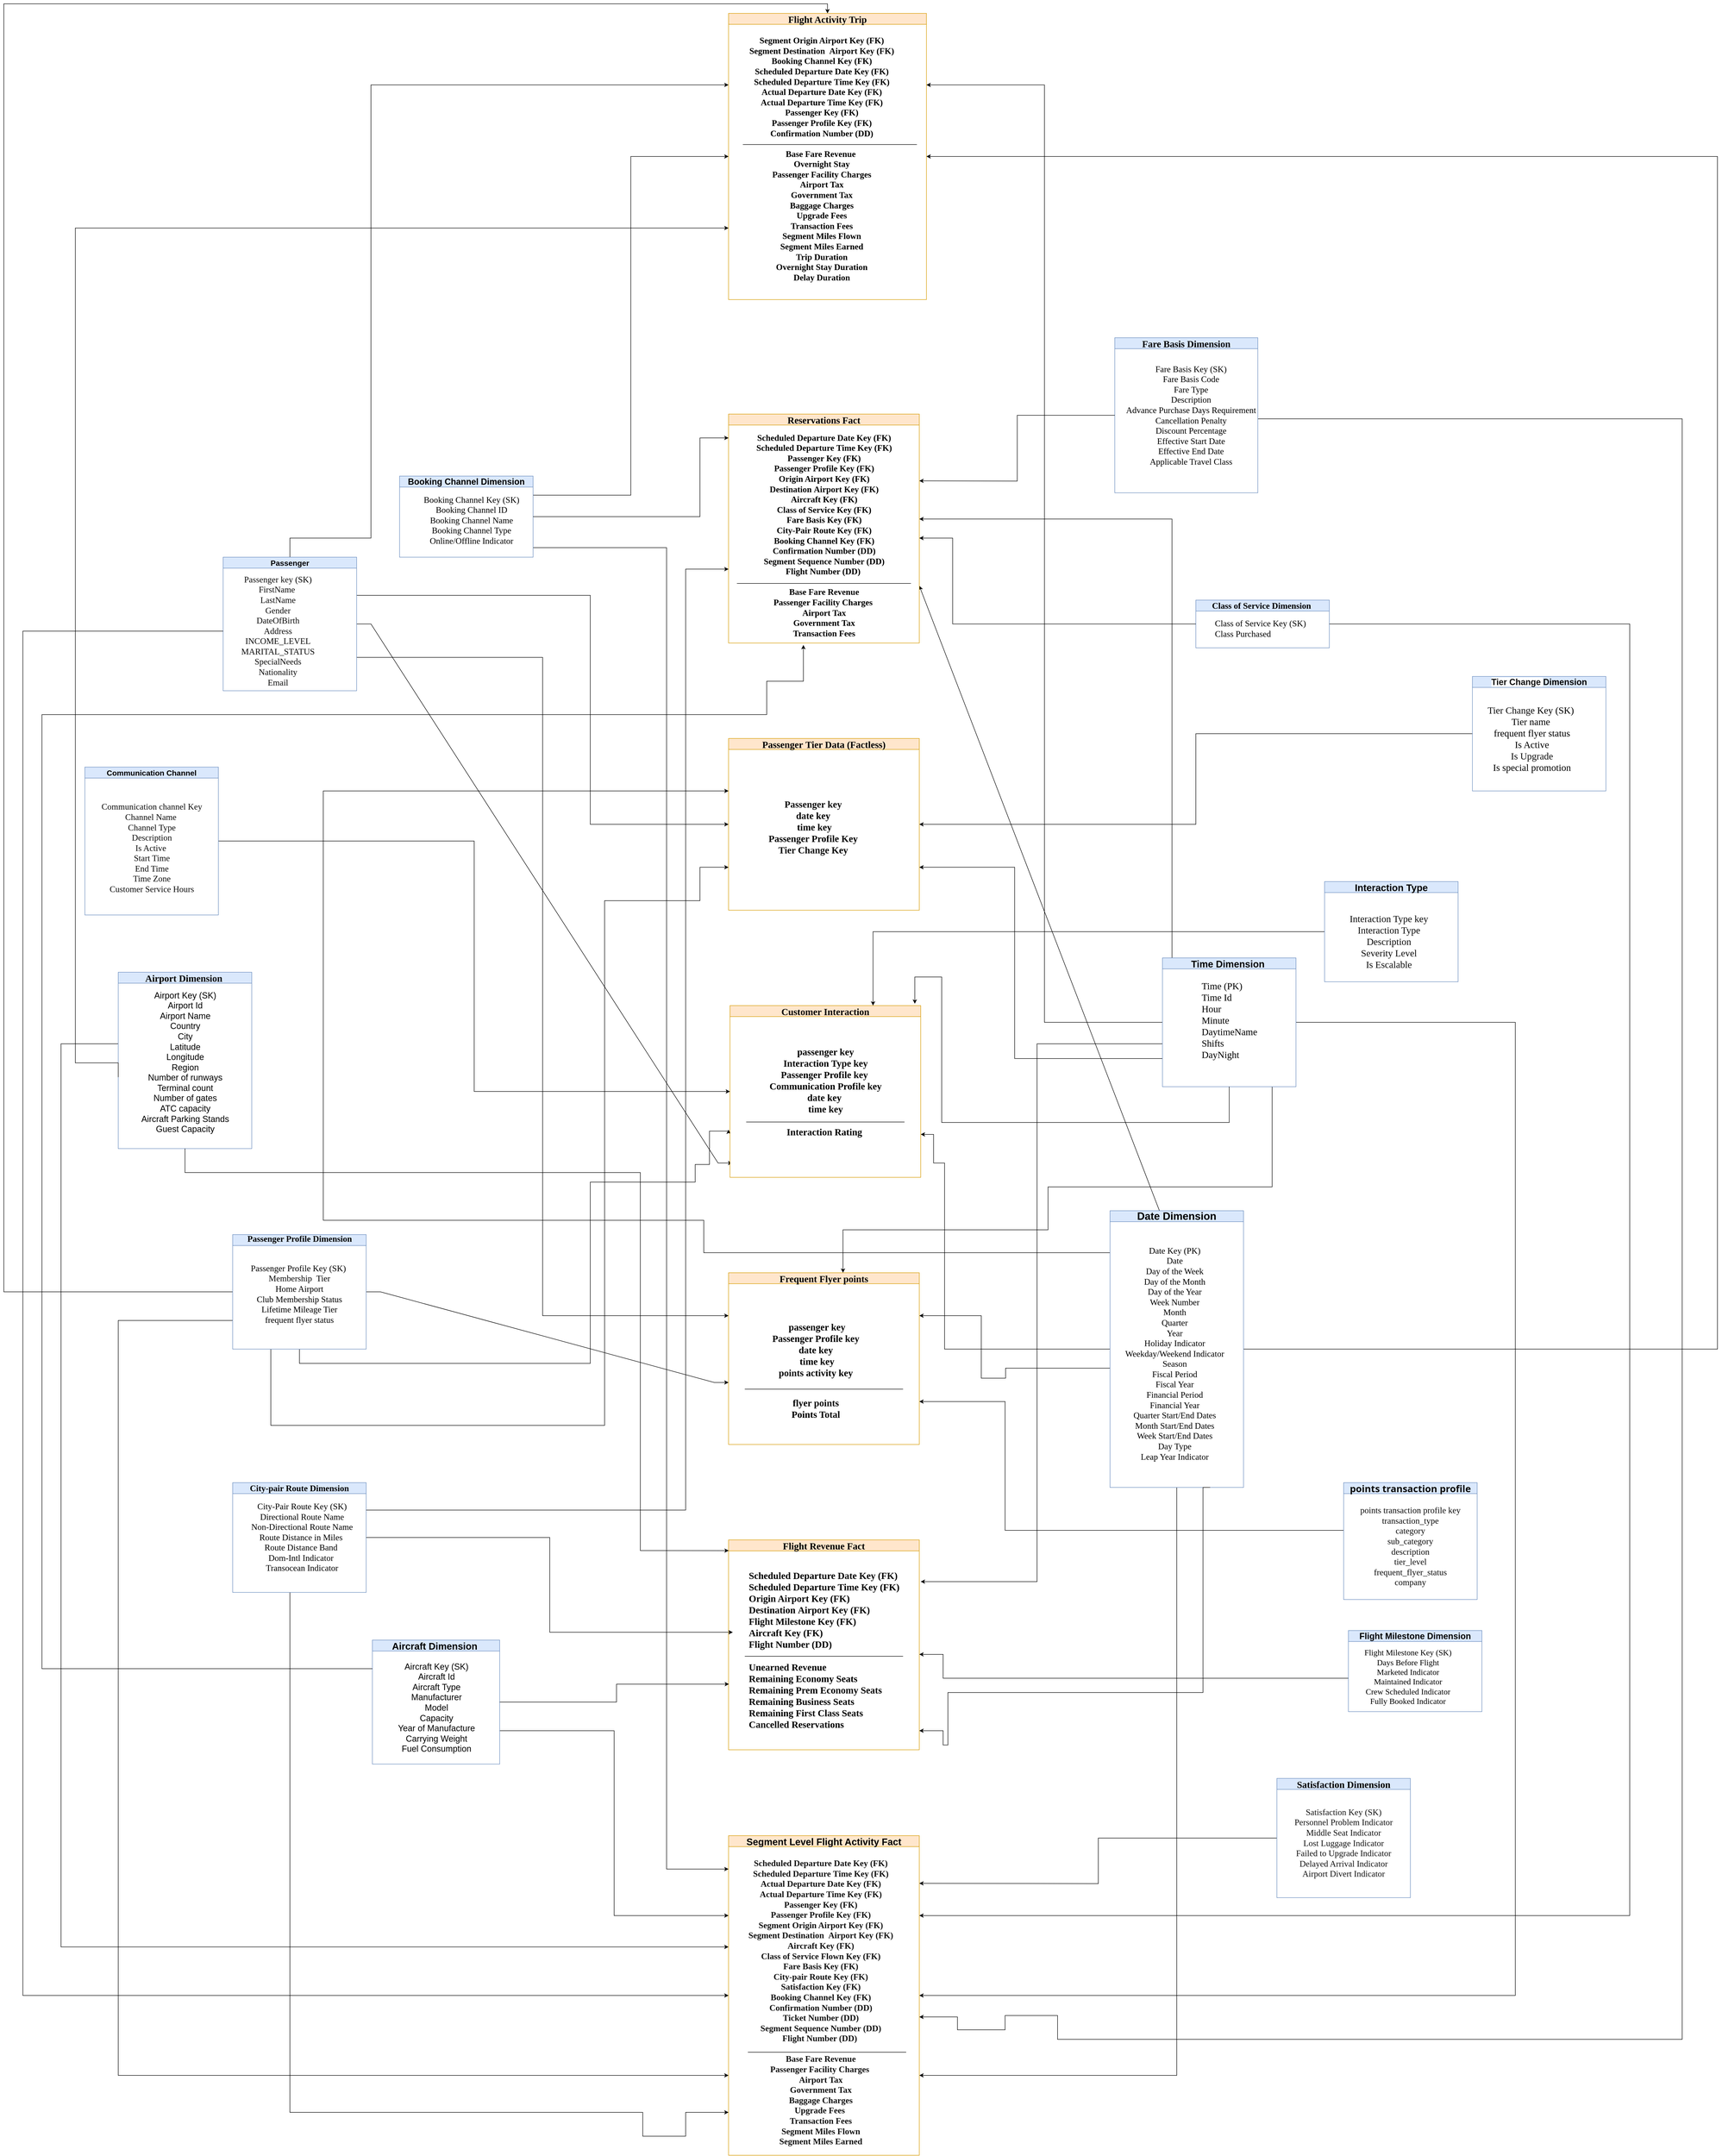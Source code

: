 <mxfile version="24.2.5" type="device">
  <diagram name="Page-1" id="4a5xf9WRl4W9z0KTQ5DK">
    <mxGraphModel dx="6627" dy="5242" grid="0" gridSize="10" guides="1" tooltips="1" connect="1" arrows="1" fold="1" page="1" pageScale="1" pageWidth="2336" pageHeight="1654" math="0" shadow="0">
      <root>
        <mxCell id="0" />
        <mxCell id="1" parent="0" />
        <mxCell id="qHX6RkQAszpWK088Gkdw-8" style="edgeStyle=entityRelationEdgeStyle;rounded=0;orthogonalLoop=1;jettySize=auto;html=1;" parent="1" source="1BJYFwPL_-kyfDAYo5jw-3" edge="1">
          <mxGeometry relative="1" as="geometry">
            <mxPoint x="240" y="350" as="targetPoint" />
          </mxGeometry>
        </mxCell>
        <mxCell id="CFX8GvvRi5ax9f7Ynl11-5" style="edgeStyle=orthogonalEdgeStyle;rounded=0;orthogonalLoop=1;jettySize=auto;html=1;" parent="1" source="1BJYFwPL_-kyfDAYo5jw-3" edge="1">
          <mxGeometry relative="1" as="geometry">
            <Array as="points">
              <mxPoint x="-50" y="310" />
              <mxPoint x="-50" y="-70" />
              <mxPoint x="170" y="-70" />
              <mxPoint x="170" y="-107" />
              <mxPoint x="200" y="-107" />
              <mxPoint x="200" y="-177" />
            </Array>
            <mxPoint x="240" y="-180" as="targetPoint" />
          </mxGeometry>
        </mxCell>
        <mxCell id="CFX8GvvRi5ax9f7Ynl11-6" style="edgeStyle=orthogonalEdgeStyle;rounded=0;orthogonalLoop=1;jettySize=auto;html=1;entryX=0;entryY=0.75;entryDx=0;entryDy=0;" parent="1" target="qHX6RkQAszpWK088Gkdw-1" edge="1">
          <mxGeometry relative="1" as="geometry">
            <mxPoint x="-650" y="280" as="sourcePoint" />
            <mxPoint x="220" y="-730" as="targetPoint" />
            <Array as="points">
              <mxPoint x="-720" y="280" />
              <mxPoint x="-720" y="440" />
              <mxPoint x="-20" y="440" />
              <mxPoint x="-20" y="-660" />
              <mxPoint x="180" y="-660" />
              <mxPoint x="180" y="-730" />
            </Array>
          </mxGeometry>
        </mxCell>
        <mxCell id="xt2DLcsclvFzpU3tKCz1-14" style="edgeStyle=orthogonalEdgeStyle;rounded=0;orthogonalLoop=1;jettySize=auto;html=1;entryX=0.5;entryY=0;entryDx=0;entryDy=0;" parent="1" source="1BJYFwPL_-kyfDAYo5jw-3" target="xt2DLcsclvFzpU3tKCz1-3" edge="1">
          <mxGeometry relative="1" as="geometry">
            <Array as="points">
              <mxPoint x="-1280" y="160" />
              <mxPoint x="-1280" y="-2540" />
              <mxPoint x="448" y="-2540" />
            </Array>
          </mxGeometry>
        </mxCell>
        <mxCell id="xt2DLcsclvFzpU3tKCz1-23" style="edgeStyle=orthogonalEdgeStyle;rounded=0;orthogonalLoop=1;jettySize=auto;html=1;entryX=0;entryY=0.75;entryDx=0;entryDy=0;" parent="1" source="1BJYFwPL_-kyfDAYo5jw-3" target="xt2DLcsclvFzpU3tKCz1-16" edge="1">
          <mxGeometry relative="1" as="geometry">
            <Array as="points">
              <mxPoint x="-1040" y="220" />
              <mxPoint x="-1040" y="1803" />
            </Array>
          </mxGeometry>
        </mxCell>
        <mxCell id="1BJYFwPL_-kyfDAYo5jw-3" value="&lt;font face=&quot;Tahoma&quot; style=&quot;font-size: 18px;&quot;&gt;Passenger Profile Dimension&lt;/font&gt;" style="swimlane;html=1;startSize=23;verticalAlign=bottom;labelBorderColor=none;fillColor=#dae8fc;strokeColor=#6c8ebf;swimlaneFillColor=default;" parent="1" vertex="1">
          <mxGeometry x="-800" y="40" width="280" height="240" as="geometry" />
        </mxCell>
        <mxCell id="1BJYFwPL_-kyfDAYo5jw-4" value="&lt;div style=&quot;&quot;&gt;&lt;span style=&quot;background-color: initial; font-size: 18px;&quot;&gt;&lt;font face=&quot;Tahoma&quot;&gt;Passenger Profile Key (SK)&amp;nbsp;&lt;/font&gt;&lt;/span&gt;&lt;/div&gt;&lt;font face=&quot;EAJwP0S1NvUOIz2sHdJX&quot; style=&quot;font-size: 18px;&quot;&gt;&lt;div style=&quot;&quot;&gt;&lt;span style=&quot;white-space-collapse: preserve; border: 0px solid rgb(227, 227, 227); box-sizing: border-box; --tw-border-spacing-x: 0; --tw-border-spacing-y: 0; --tw-translate-x: 0; --tw-translate-y: 0; --tw-rotate: 0; --tw-skew-x: 0; --tw-skew-y: 0; --tw-scale-x: 1; --tw-scale-y: 1; --tw-pan-x: ; --tw-pan-y: ; --tw-pinch-zoom: ; --tw-scroll-snap-strictness: proximity; --tw-gradient-from-position: ; --tw-gradient-via-position: ; --tw-gradient-to-position: ; --tw-ordinal: ; --tw-slashed-zero: ; --tw-numeric-figure: ; --tw-numeric-spacing: ; --tw-numeric-fraction: ; --tw-ring-inset: ; --tw-ring-offset-width: 0px; --tw-ring-offset-color: #fff; --tw-ring-color: rgba(69,89,164,.5); --tw-ring-offset-shadow: 0 0 transparent; --tw-ring-shadow: 0 0 transparent; --tw-shadow: 0 0 transparent; --tw-shadow-colored: 0 0 transparent; --tw-blur: ; --tw-brightness: ; --tw-contrast: ; --tw-grayscale: ; --tw-hue-rotate: ; --tw-invert: ; --tw-saturate: ; --tw-sepia: ; --tw-drop-shadow: ; --tw-backdrop-blur: ; --tw-backdrop-brightness: ; --tw-backdrop-contrast: ; --tw-backdrop-grayscale: ; --tw-backdrop-hue-rotate: ; --tw-backdrop-invert: ; --tw-backdrop-opacity: ; --tw-backdrop-saturate: ; --tw-backdrop-sepia: ; --tw-contain-size: ; --tw-contain-layout: ; --tw-contain-paint: ; --tw-contain-style: ; color: rgb(13, 13, 13); margin-top: 1.25em; margin-bottom: 1.25em; background-color: rgb(255, 255, 255);&quot;&gt;Membership &lt;/span&gt;&lt;span style=&quot;background-color: initial;&quot;&gt;&amp;nbsp;Tier&lt;/span&gt;&lt;/div&gt;&lt;span style=&quot;background-color: initial;&quot;&gt;&lt;div style=&quot;&quot;&gt;&lt;span style=&quot;background-color: initial;&quot;&gt;Home Airport&lt;/span&gt;&lt;/div&gt;&lt;/span&gt;&lt;span style=&quot;background-color: initial;&quot;&gt;&lt;div style=&quot;&quot;&gt;&lt;span style=&quot;background-color: initial;&quot;&gt;Club Membership Status&lt;/span&gt;&lt;/div&gt;&lt;/span&gt;&lt;span style=&quot;background-color: initial;&quot;&gt;&lt;div style=&quot;&quot;&gt;&lt;span style=&quot;background-color: initial;&quot;&gt;Lifetime Mileage Tier&lt;/span&gt;&lt;/div&gt;&lt;/span&gt;&lt;span style=&quot;background-color: initial;&quot;&gt;&lt;div style=&quot;&quot;&gt;&lt;span style=&quot;background-color: initial;&quot;&gt;frequent flyer status&lt;/span&gt;&lt;/div&gt;&lt;/span&gt;&lt;/font&gt;" style="text;html=1;strokeColor=none;fillColor=none;align=center;verticalAlign=middle;whiteSpace=wrap;rounded=0;" parent="1BJYFwPL_-kyfDAYo5jw-3" vertex="1">
          <mxGeometry x="10" y="50" width="260" height="150" as="geometry" />
        </mxCell>
        <mxCell id="1BJYFwPL_-kyfDAYo5jw-19" style="edgeStyle=orthogonalEdgeStyle;rounded=0;orthogonalLoop=1;jettySize=auto;html=1;exitX=1;exitY=1;exitDx=0;exitDy=0;" parent="1" source="1BJYFwPL_-kyfDAYo5jw-6" target="1BJYFwPL_-kyfDAYo5jw-1" edge="1">
          <mxGeometry relative="1" as="geometry">
            <Array as="points">
              <mxPoint x="1380" y="-270" />
              <mxPoint x="1380" y="-60" />
              <mxPoint x="910" y="-60" />
              <mxPoint x="910" y="30" />
              <mxPoint x="480" y="30" />
            </Array>
          </mxGeometry>
        </mxCell>
        <mxCell id="CFX8GvvRi5ax9f7Ynl11-10" style="rounded=0;orthogonalLoop=1;jettySize=auto;html=1;entryX=1;entryY=0.75;entryDx=0;entryDy=0;edgeStyle=orthogonalEdgeStyle;exitX=0;exitY=0.75;exitDx=0;exitDy=0;" parent="1" source="1BJYFwPL_-kyfDAYo5jw-6" target="qHX6RkQAszpWK088Gkdw-1" edge="1">
          <mxGeometry relative="1" as="geometry">
            <mxPoint x="756.26" y="-742.83" as="targetPoint" />
            <mxPoint x="876.26" y="-329.999" as="sourcePoint" />
            <Array as="points">
              <mxPoint x="1150" y="-329" />
              <mxPoint x="840" y="-329" />
              <mxPoint x="840" y="-730" />
            </Array>
          </mxGeometry>
        </mxCell>
        <mxCell id="CFX8GvvRi5ax9f7Ynl11-53" style="rounded=0;orthogonalLoop=1;jettySize=auto;html=1;edgeStyle=elbowEdgeStyle;exitX=0.5;exitY=0;exitDx=0;exitDy=0;" parent="1" source="1BJYFwPL_-kyfDAYo5jw-6" edge="1">
          <mxGeometry relative="1" as="geometry">
            <mxPoint x="640" y="-1460" as="targetPoint" />
            <mxPoint x="844.38" y="-330.0" as="sourcePoint" />
            <Array as="points">
              <mxPoint x="1170" y="-1000" />
            </Array>
          </mxGeometry>
        </mxCell>
        <mxCell id="CFX8GvvRi5ax9f7Ynl11-55" style="edgeStyle=elbowEdgeStyle;rounded=0;orthogonalLoop=1;jettySize=auto;html=1;entryX=1;entryY=0.25;entryDx=0;entryDy=0;exitX=0;exitY=0.75;exitDx=0;exitDy=0;" parent="1" edge="1">
          <mxGeometry relative="1" as="geometry">
            <mxPoint x="1153" y="-360" as="sourcePoint" />
            <mxPoint x="643" y="767.5" as="targetPoint" />
            <Array as="points">
              <mxPoint x="887" y="198.5" />
            </Array>
          </mxGeometry>
        </mxCell>
        <mxCell id="xt2DLcsclvFzpU3tKCz1-21" style="edgeStyle=orthogonalEdgeStyle;rounded=0;orthogonalLoop=1;jettySize=auto;html=1;exitX=1;exitY=0.5;exitDx=0;exitDy=0;entryX=1;entryY=0.5;entryDx=0;entryDy=0;" parent="1" source="1BJYFwPL_-kyfDAYo5jw-6" target="xt2DLcsclvFzpU3tKCz1-16" edge="1">
          <mxGeometry relative="1" as="geometry">
            <Array as="points">
              <mxPoint x="1890" y="-405" />
              <mxPoint x="1890" y="1635" />
            </Array>
          </mxGeometry>
        </mxCell>
        <mxCell id="mPKdIAntk4h80zZNElcR-1" style="edgeStyle=orthogonalEdgeStyle;rounded=0;orthogonalLoop=1;jettySize=auto;html=1;entryX=1;entryY=0.25;entryDx=0;entryDy=0;" parent="1" source="1BJYFwPL_-kyfDAYo5jw-6" target="xt2DLcsclvFzpU3tKCz1-3" edge="1">
          <mxGeometry relative="1" as="geometry" />
        </mxCell>
        <mxCell id="1BJYFwPL_-kyfDAYo5jw-6" value="&lt;font style=&quot;font-size: 20px;&quot;&gt;&lt;font style=&quot;font-size: 20px;&quot;&gt;Time&amp;nbsp;&lt;/font&gt;&lt;font style=&quot;font-size: 20px;&quot;&gt;Dimension&amp;nbsp;&lt;/font&gt;&lt;/font&gt;" style="swimlane;whiteSpace=wrap;html=1;fillColor=#dae8fc;strokeColor=#6c8ebf;swimlaneFillColor=default;" parent="1" vertex="1">
          <mxGeometry x="1150" y="-540" width="280" height="270" as="geometry" />
        </mxCell>
        <mxCell id="1BJYFwPL_-kyfDAYo5jw-9" value="&lt;div style=&quot;text-align: left; font-size: 20px;&quot;&gt;&lt;font style=&quot;font-size: 20px;&quot;&gt;&lt;font style=&quot;font-size: 20px;&quot; face=&quot;Tahoma&quot;&gt;&lt;br&gt;&lt;span style=&quot;background-color: initial;&quot;&gt;Time (PK)&lt;/span&gt;&lt;br&gt;&lt;span style=&quot;background-color: initial;&quot;&gt;Time Id&lt;/span&gt;&lt;br&gt;&lt;span style=&quot;background-color: initial;&quot;&gt;Hour&lt;/span&gt;&lt;br&gt;&lt;span style=&quot;background-color: initial;&quot;&gt;Minute&lt;/span&gt;&lt;br&gt;&lt;span style=&quot;background-color: initial;&quot;&gt;DaytimeName&lt;/span&gt;&lt;br&gt;&lt;span style=&quot;background-color: initial;&quot;&gt;Shifts&lt;/span&gt;&lt;br&gt;&lt;span style=&quot;background-color: initial;&quot;&gt;DayNight&lt;/span&gt;&lt;/font&gt;&lt;br&gt;&lt;/font&gt;&lt;/div&gt;&lt;font style=&quot;font-size: 20px;&quot;&gt;&lt;font style=&quot;font-size: 20px;&quot;&gt;&lt;div style=&quot;text-align: left;&quot;&gt;&lt;div&gt;&lt;br&gt;&lt;/div&gt;&lt;/div&gt;&lt;/font&gt;&lt;/font&gt;" style="text;html=1;align=center;verticalAlign=middle;resizable=0;points=[];autosize=1;strokeColor=none;fillColor=none;" parent="1BJYFwPL_-kyfDAYo5jw-6" vertex="1">
          <mxGeometry x="65" y="10" width="150" height="240" as="geometry" />
        </mxCell>
        <mxCell id="1BJYFwPL_-kyfDAYo5jw-17" style="edgeStyle=orthogonalEdgeStyle;rounded=0;orthogonalLoop=1;jettySize=auto;html=1;exitX=1;exitY=0.75;exitDx=0;exitDy=0;entryX=0;entryY=0.25;entryDx=0;entryDy=0;" parent="1" source="1BJYFwPL_-kyfDAYo5jw-7" target="1BJYFwPL_-kyfDAYo5jw-1" edge="1">
          <mxGeometry relative="1" as="geometry" />
        </mxCell>
        <mxCell id="6Zj2lB6BAEipcQS3SN9l-17" style="edgeStyle=entityRelationEdgeStyle;rounded=0;orthogonalLoop=1;jettySize=auto;html=1;" parent="1" source="1BJYFwPL_-kyfDAYo5jw-7" edge="1">
          <mxGeometry relative="1" as="geometry">
            <mxPoint x="248" y="-110" as="targetPoint" />
          </mxGeometry>
        </mxCell>
        <mxCell id="CFX8GvvRi5ax9f7Ynl11-82" style="edgeStyle=orthogonalEdgeStyle;rounded=0;orthogonalLoop=1;jettySize=auto;html=1;entryX=0;entryY=0.5;entryDx=0;entryDy=0;" parent="1" source="1BJYFwPL_-kyfDAYo5jw-7" target="qHX6RkQAszpWK088Gkdw-1" edge="1">
          <mxGeometry relative="1" as="geometry">
            <Array as="points">
              <mxPoint x="-50" y="-1300" />
              <mxPoint x="-50" y="-820" />
            </Array>
          </mxGeometry>
        </mxCell>
        <mxCell id="xt2DLcsclvFzpU3tKCz1-12" style="edgeStyle=orthogonalEdgeStyle;rounded=0;orthogonalLoop=1;jettySize=auto;html=1;entryX=0;entryY=0.25;entryDx=0;entryDy=0;" parent="1" source="1BJYFwPL_-kyfDAYo5jw-7" target="xt2DLcsclvFzpU3tKCz1-3" edge="1">
          <mxGeometry relative="1" as="geometry">
            <Array as="points">
              <mxPoint x="-680" y="-1420" />
              <mxPoint x="-510" y="-1420" />
              <mxPoint x="-510" y="-2370" />
            </Array>
          </mxGeometry>
        </mxCell>
        <mxCell id="1BJYFwPL_-kyfDAYo5jw-7" value="&lt;b style=&quot;&quot;&gt;&lt;font style=&quot;font-size: 16px;&quot;&gt;Passenger&lt;/font&gt;&lt;/b&gt;" style="swimlane;whiteSpace=wrap;html=1;swimlaneFillColor=default;fillColor=#dae8fc;strokeColor=#6c8ebf;" parent="1" vertex="1">
          <mxGeometry x="-820" y="-1380" width="280" height="280" as="geometry" />
        </mxCell>
        <mxCell id="1BJYFwPL_-kyfDAYo5jw-8" value="&lt;font face=&quot;Tahoma&quot;&gt;&lt;span style=&quot;font-size: 18px; border: 0px solid rgb(227, 227, 227); box-sizing: border-box; --tw-border-spacing-x: 0; --tw-border-spacing-y: 0; --tw-translate-x: 0; --tw-translate-y: 0; --tw-rotate: 0; --tw-skew-x: 0; --tw-skew-y: 0; --tw-scale-x: 1; --tw-scale-y: 1; --tw-pan-x: ; --tw-pan-y: ; --tw-pinch-zoom: ; --tw-scroll-snap-strictness: proximity; --tw-gradient-from-position: ; --tw-gradient-via-position: ; --tw-gradient-to-position: ; --tw-ordinal: ; --tw-slashed-zero: ; --tw-numeric-figure: ; --tw-numeric-spacing: ; --tw-numeric-fraction: ; --tw-ring-inset: ; --tw-ring-offset-width: 0px; --tw-ring-offset-color: #fff; --tw-ring-color: rgba(69,89,164,.5); --tw-ring-offset-shadow: 0 0 transparent; --tw-ring-shadow: 0 0 transparent; --tw-shadow: 0 0 transparent; --tw-shadow-colored: 0 0 transparent; --tw-blur: ; --tw-brightness: ; --tw-contrast: ; --tw-grayscale: ; --tw-hue-rotate: ; --tw-invert: ; --tw-saturate: ; --tw-sepia: ; --tw-drop-shadow: ; --tw-backdrop-blur: ; --tw-backdrop-brightness: ; --tw-backdrop-contrast: ; --tw-backdrop-grayscale: ; --tw-backdrop-hue-rotate: ; --tw-backdrop-invert: ; --tw-backdrop-opacity: ; --tw-backdrop-saturate: ; --tw-backdrop-sepia: ; --tw-contain-size: ; --tw-contain-layout: ; --tw-contain-paint: ; --tw-contain-style: ; color: rgb(13, 13, 13); margin-top: 1.25em; margin-bottom: 1.25em; text-align: left; white-space-collapse: preserve; background-color: rgb(255, 255, 255);&quot;&gt;Passenger key &lt;/span&gt;&lt;span style=&quot;font-size: 18px; text-wrap: nowrap; background-color: initial;&quot;&gt;(SK)&lt;/span&gt;&lt;br&gt;&lt;span style=&quot;background-color: rgb(255, 255, 255); color: rgb(13, 13, 13); text-align: left; white-space-collapse: preserve; font-size: 18px;&quot;&gt;FirstName &lt;/span&gt;&lt;br&gt;&lt;span style=&quot;background-color: rgb(255, 255, 255); color: rgb(13, 13, 13); text-align: left; white-space-collapse: preserve; font-size: 18px;&quot;&gt;LastName&lt;/span&gt;&lt;br&gt;&lt;span style=&quot;background-color: rgb(255, 255, 255); color: rgb(13, 13, 13); text-align: left; white-space-collapse: preserve; font-size: 18px;&quot;&gt;Gender&lt;/span&gt;&lt;br&gt;&lt;span style=&quot;background-color: rgb(255, 255, 255); color: rgb(13, 13, 13); text-align: left; white-space-collapse: preserve; font-size: 18px;&quot;&gt;DateOfBirth&lt;/span&gt;&lt;br&gt;&lt;span style=&quot;background-color: rgb(255, 255, 255); color: rgb(13, 13, 13); text-align: left; white-space-collapse: preserve; font-size: 18px;&quot;&gt;Address&lt;/span&gt;&lt;br&gt;&lt;span style=&quot;white-space: pre; font-size: 18px; color: rgb(13, 13, 13); background-color: rgb(255, 255, 255); text-align: left;&quot;&gt;INCOME_LEVEL&lt;/span&gt;&lt;br&gt;&lt;span style=&quot;white-space: pre; font-size: 18px; color: rgb(13, 13, 13); background-color: rgb(255, 255, 255); text-align: left;&quot;&gt;MARITAL_STATUS&lt;/span&gt;&lt;br&gt;&lt;span style=&quot;background-color: rgb(255, 255, 255); color: rgb(13, 13, 13); text-align: left; white-space-collapse: preserve; font-size: 18px;&quot;&gt;SpecialNeeds&lt;/span&gt;&lt;br&gt;&lt;span style=&quot;background-color: rgb(255, 255, 255); color: rgb(13, 13, 13); text-align: left; white-space-collapse: preserve; font-size: 18px;&quot;&gt;Nationality&lt;/span&gt;&lt;br&gt;&lt;span style=&quot;background-color: rgb(255, 255, 255); color: rgb(13, 13, 13); text-align: left; white-space-collapse: preserve; font-size: 18px;&quot;&gt;Email&lt;/span&gt;&lt;/font&gt;" style="text;html=1;align=center;verticalAlign=middle;whiteSpace=wrap;rounded=0;" parent="1BJYFwPL_-kyfDAYo5jw-7" vertex="1">
          <mxGeometry y="40" width="230" height="230" as="geometry" />
        </mxCell>
        <mxCell id="1BJYFwPL_-kyfDAYo5jw-22" style="edgeStyle=orthogonalEdgeStyle;rounded=0;orthogonalLoop=1;jettySize=auto;html=1;entryX=1;entryY=0.75;entryDx=0;entryDy=0;" parent="1" source="1BJYFwPL_-kyfDAYo5jw-12" target="1BJYFwPL_-kyfDAYo5jw-1" edge="1">
          <mxGeometry relative="1" as="geometry">
            <mxPoint x="510" y="630" as="targetPoint" />
            <Array as="points">
              <mxPoint x="820" y="660" />
              <mxPoint x="820" y="390" />
            </Array>
          </mxGeometry>
        </mxCell>
        <mxCell id="1BJYFwPL_-kyfDAYo5jw-12" value="&lt;div style=&quot;text-align: left;&quot;&gt;&lt;span style=&quot;color: rgb(13, 13, 13); font-family: Söhne, ui-sans-serif, system-ui, -apple-system, &amp;quot;Segoe UI&amp;quot;, Roboto, Ubuntu, Cantarell, &amp;quot;Noto Sans&amp;quot;, sans-serif, &amp;quot;Helvetica Neue&amp;quot;, Arial, &amp;quot;Apple Color Emoji&amp;quot;, &amp;quot;Segoe UI Emoji&amp;quot;, &amp;quot;Segoe UI Symbol&amp;quot;, &amp;quot;Noto Color Emoji&amp;quot;; white-space-collapse: preserve;&quot;&gt;&lt;font style=&quot;font-size: 20px;&quot;&gt;points transaction profile&lt;/font&gt;&lt;/span&gt;&lt;br&gt;&lt;/div&gt;" style="swimlane;whiteSpace=wrap;html=1;startSize=23;fillColor=#dae8fc;strokeColor=#6c8ebf;swimlaneFillColor=default;" parent="1" vertex="1">
          <mxGeometry x="1530" y="560" width="280" height="245" as="geometry">
            <mxRectangle x="810" y="645" width="180" height="30" as="alternateBounds" />
          </mxGeometry>
        </mxCell>
        <mxCell id="zWM2YxzwuzTD73qCGkQR-1" value="&lt;font face=&quot;Tahoma&quot; style=&quot;font-size: 18px;&quot;&gt;&lt;span style=&quot;white-space-collapse: preserve; color: rgb(13, 13, 13); text-align: left; background-color: initial;&quot;&gt;points transaction profile key&lt;/span&gt;&lt;br&gt;&lt;span style=&quot;color: rgb(13, 13, 13); white-space-collapse: preserve; text-align: left; background-color: initial;&quot;&gt;transaction_type&lt;/span&gt;&lt;br&gt;&lt;span style=&quot;color: rgb(13, 13, 13); white-space-collapse: preserve; text-align: left; background-color: initial;&quot;&gt;category&lt;/span&gt;&lt;br&gt;&lt;span style=&quot;color: rgb(13, 13, 13); white-space-collapse: preserve; text-align: left; background-color: initial;&quot;&gt;sub_category&lt;/span&gt;&lt;br&gt;&lt;span style=&quot;color: rgb(13, 13, 13); white-space-collapse: preserve; text-align: left; background-color: initial;&quot;&gt;description&lt;/span&gt;&lt;br&gt;&lt;span style=&quot;color: rgb(13, 13, 13); white-space-collapse: preserve; text-align: left; background-color: initial;&quot;&gt;tier_level&lt;/span&gt;&lt;br&gt;&lt;span style=&quot;color: rgb(13, 13, 13); white-space-collapse: preserve; text-align: left; background-color: initial;&quot;&gt;frequent_flyer_status&lt;/span&gt;&lt;br&gt;&lt;span style=&quot;color: rgb(13, 13, 13); white-space-collapse: preserve; text-align: left; background-color: initial;&quot;&gt;company&lt;/span&gt;&lt;/font&gt;" style="text;html=1;align=center;verticalAlign=middle;whiteSpace=wrap;rounded=0;" parent="1BJYFwPL_-kyfDAYo5jw-12" vertex="1">
          <mxGeometry x="10" y="45" width="260" height="177.5" as="geometry" />
        </mxCell>
        <mxCell id="ygWWQz_Q1onUNFfcXhdo-4" style="rounded=0;orthogonalLoop=1;jettySize=auto;html=1;exitX=0;exitY=0.5;exitDx=0;exitDy=0;elbow=vertical;edgeStyle=orthogonalEdgeStyle;" parent="1" edge="1">
          <mxGeometry relative="1" as="geometry">
            <mxPoint x="1040" y="210" as="sourcePoint" />
            <Array as="points">
              <mxPoint x="188" y="78" />
              <mxPoint x="188" y="10" />
              <mxPoint x="-610" y="10" />
            </Array>
            <mxPoint x="240" y="-890" as="targetPoint" />
          </mxGeometry>
        </mxCell>
        <mxCell id="CFX8GvvRi5ax9f7Ynl11-39" style="edgeStyle=orthogonalEdgeStyle;rounded=0;orthogonalLoop=1;jettySize=auto;html=1;entryX=1;entryY=0.75;entryDx=0;entryDy=0;" parent="1" target="6Zj2lB6BAEipcQS3SN9l-1" edge="1">
          <mxGeometry relative="1" as="geometry">
            <mxPoint x="603" y="-90" as="targetPoint" />
            <mxPoint x="1040" y="290" as="sourcePoint" />
            <Array as="points">
              <mxPoint x="1040" y="280" />
              <mxPoint x="693" y="280" />
              <mxPoint x="693" y="-110" />
              <mxPoint x="670" y="-110" />
              <mxPoint x="670" y="-170" />
            </Array>
          </mxGeometry>
        </mxCell>
        <mxCell id="CFX8GvvRi5ax9f7Ynl11-41" style="edgeStyle=orthogonalEdgeStyle;rounded=0;orthogonalLoop=1;jettySize=auto;html=1;entryX=1;entryY=0.25;entryDx=0;entryDy=0;" parent="1" source="1BJYFwPL_-kyfDAYo5jw-14" target="1BJYFwPL_-kyfDAYo5jw-1" edge="1">
          <mxGeometry relative="1" as="geometry">
            <mxPoint x="600" y="340" as="targetPoint" />
            <Array as="points">
              <mxPoint x="821" y="320" />
              <mxPoint x="821" y="341" />
              <mxPoint x="770" y="341" />
              <mxPoint x="770" y="210" />
            </Array>
          </mxGeometry>
        </mxCell>
        <mxCell id="CFX8GvvRi5ax9f7Ynl11-54" style="rounded=0;orthogonalLoop=1;jettySize=auto;html=1;elbow=vertical;exitX=0.371;exitY=0.001;exitDx=0;exitDy=0;exitPerimeter=0;entryX=1;entryY=0.75;entryDx=0;entryDy=0;" parent="1" source="1BJYFwPL_-kyfDAYo5jw-14" target="CFX8GvvRi5ax9f7Ynl11-44" edge="1">
          <mxGeometry relative="1" as="geometry">
            <mxPoint x="600" y="-1350" as="targetPoint" />
            <mxPoint x="1109.207" y="-20" as="sourcePoint" />
          </mxGeometry>
        </mxCell>
        <mxCell id="xt2DLcsclvFzpU3tKCz1-20" style="edgeStyle=orthogonalEdgeStyle;rounded=0;orthogonalLoop=1;jettySize=auto;html=1;exitX=0.5;exitY=1;exitDx=0;exitDy=0;entryX=1;entryY=0.75;entryDx=0;entryDy=0;" parent="1" source="1BJYFwPL_-kyfDAYo5jw-14" target="xt2DLcsclvFzpU3tKCz1-16" edge="1">
          <mxGeometry relative="1" as="geometry" />
        </mxCell>
        <mxCell id="mPKdIAntk4h80zZNElcR-2" style="edgeStyle=orthogonalEdgeStyle;rounded=0;orthogonalLoop=1;jettySize=auto;html=1;entryX=1;entryY=0.5;entryDx=0;entryDy=0;" parent="1" source="1BJYFwPL_-kyfDAYo5jw-14" target="xt2DLcsclvFzpU3tKCz1-3" edge="1">
          <mxGeometry relative="1" as="geometry">
            <Array as="points">
              <mxPoint x="2314" y="280" />
              <mxPoint x="2314" y="-2220" />
            </Array>
          </mxGeometry>
        </mxCell>
        <mxCell id="1BJYFwPL_-kyfDAYo5jw-14" value="&lt;font style=&quot;font-size: 22px;&quot;&gt;Date Dimension&lt;/font&gt;" style="swimlane;whiteSpace=wrap;html=1;fillColor=#dae8fc;strokeColor=#6c8ebf;swimlaneFillColor=default;" parent="1" vertex="1">
          <mxGeometry x="1040" y="-10" width="280" height="580" as="geometry" />
        </mxCell>
        <mxCell id="1BJYFwPL_-kyfDAYo5jw-15" value="&lt;div style=&quot;text-align: center; font-size: 18px;&quot;&gt;&lt;span style=&quot;background-color: initial;&quot;&gt;&lt;font face=&quot;Tahoma&quot; style=&quot;font-size: 18px;&quot;&gt;Date Key (PK)&lt;/font&gt;&lt;/span&gt;&lt;/div&gt;&lt;font face=&quot;E_Vse2sqt-GHe94hN0gW&quot; style=&quot;font-size: 18px;&quot;&gt;&lt;span style=&quot;background-color: initial;&quot;&gt;&lt;div style=&quot;text-align: center;&quot;&gt;&lt;span style=&quot;background-color: initial;&quot;&gt;Date&lt;/span&gt;&lt;/div&gt;&lt;/span&gt;&lt;span style=&quot;background-color: initial;&quot;&gt;&lt;div style=&quot;text-align: center;&quot;&gt;&lt;span style=&quot;background-color: initial;&quot;&gt;Day of the Week&lt;/span&gt;&lt;/div&gt;&lt;/span&gt;&lt;span style=&quot;background-color: initial;&quot;&gt;&lt;div style=&quot;text-align: center;&quot;&gt;&lt;span style=&quot;background-color: initial;&quot;&gt;Day of the Month&lt;/span&gt;&lt;/div&gt;&lt;/span&gt;&lt;span style=&quot;background-color: initial;&quot;&gt;&lt;div style=&quot;text-align: center;&quot;&gt;&lt;span style=&quot;background-color: initial;&quot;&gt;Day of the Year&lt;/span&gt;&lt;/div&gt;&lt;/span&gt;&lt;span style=&quot;background-color: initial;&quot;&gt;&lt;div style=&quot;text-align: center;&quot;&gt;&lt;span style=&quot;background-color: initial;&quot;&gt;Week Number&lt;/span&gt;&lt;/div&gt;&lt;/span&gt;&lt;span style=&quot;background-color: initial;&quot;&gt;&lt;div style=&quot;text-align: center;&quot;&gt;&lt;span style=&quot;background-color: initial;&quot;&gt;Month&lt;/span&gt;&lt;/div&gt;&lt;/span&gt;&lt;span style=&quot;background-color: initial;&quot;&gt;&lt;div style=&quot;text-align: center;&quot;&gt;&lt;span style=&quot;background-color: initial;&quot;&gt;Quarter&lt;/span&gt;&lt;/div&gt;&lt;/span&gt;&lt;span style=&quot;background-color: initial;&quot;&gt;&lt;div style=&quot;text-align: center;&quot;&gt;&lt;span style=&quot;background-color: initial;&quot;&gt;Year&lt;/span&gt;&lt;/div&gt;&lt;/span&gt;&lt;span style=&quot;background-color: initial;&quot;&gt;&lt;div style=&quot;text-align: center;&quot;&gt;&lt;span style=&quot;background-color: initial;&quot;&gt;Holiday Indicator&lt;/span&gt;&lt;/div&gt;&lt;/span&gt;&lt;span style=&quot;background-color: initial;&quot;&gt;&lt;div style=&quot;text-align: center;&quot;&gt;&lt;span style=&quot;background-color: initial;&quot;&gt;Weekday/Weekend Indicator&lt;/span&gt;&lt;/div&gt;&lt;/span&gt;&lt;span style=&quot;background-color: initial;&quot;&gt;&lt;div style=&quot;text-align: center;&quot;&gt;&lt;span style=&quot;background-color: initial;&quot;&gt;Season&lt;/span&gt;&lt;/div&gt;&lt;/span&gt;&lt;span style=&quot;background-color: initial;&quot;&gt;&lt;div style=&quot;text-align: center;&quot;&gt;&lt;span style=&quot;background-color: initial;&quot;&gt;Fiscal Period&lt;/span&gt;&lt;/div&gt;&lt;/span&gt;&lt;span style=&quot;background-color: initial;&quot;&gt;&lt;div style=&quot;text-align: center;&quot;&gt;&lt;span style=&quot;background-color: initial;&quot;&gt;Fiscal Year&lt;/span&gt;&lt;/div&gt;&lt;/span&gt;&lt;span style=&quot;background-color: initial;&quot;&gt;&lt;div style=&quot;text-align: center;&quot;&gt;&lt;span style=&quot;background-color: initial;&quot;&gt;Financial Period&lt;/span&gt;&lt;/div&gt;&lt;/span&gt;&lt;span style=&quot;background-color: initial;&quot;&gt;&lt;div style=&quot;text-align: center;&quot;&gt;&lt;span style=&quot;background-color: initial;&quot;&gt;Financial Year&lt;/span&gt;&lt;/div&gt;&lt;/span&gt;&lt;span style=&quot;background-color: initial;&quot;&gt;&lt;div style=&quot;text-align: center;&quot;&gt;&lt;span style=&quot;background-color: initial;&quot;&gt;Quarter Start/End Dates&lt;/span&gt;&lt;/div&gt;&lt;/span&gt;&lt;span style=&quot;background-color: initial;&quot;&gt;&lt;div style=&quot;text-align: center;&quot;&gt;&lt;span style=&quot;background-color: initial;&quot;&gt;Month Start/End Dates&lt;/span&gt;&lt;/div&gt;&lt;/span&gt;&lt;span style=&quot;background-color: initial;&quot;&gt;&lt;div style=&quot;text-align: center;&quot;&gt;&lt;span style=&quot;background-color: initial;&quot;&gt;Week Start/End Dates&lt;/span&gt;&lt;/div&gt;&lt;/span&gt;&lt;span style=&quot;background-color: initial;&quot;&gt;&lt;div style=&quot;text-align: center;&quot;&gt;&lt;span style=&quot;background-color: initial;&quot;&gt;Day Type&lt;/span&gt;&lt;/div&gt;&lt;/span&gt;&lt;span style=&quot;background-color: initial;&quot;&gt;&lt;div style=&quot;text-align: center;&quot;&gt;&lt;span style=&quot;background-color: initial;&quot;&gt;Leap Year Indicator&lt;/span&gt;&lt;/div&gt;&lt;/span&gt;&lt;/font&gt;" style="text;html=1;strokeColor=none;fillColor=none;align=left;verticalAlign=middle;whiteSpace=wrap;rounded=0;" parent="1BJYFwPL_-kyfDAYo5jw-14" vertex="1">
          <mxGeometry x="30" y="120" width="215" height="360" as="geometry" />
        </mxCell>
        <mxCell id="qHX6RkQAszpWK088Gkdw-1" value="Passenger Tier Data (Factless) " style="swimlane;whiteSpace=wrap;startSize=23;fillColor=#ffe6cc;strokeColor=#d79b00;gradientColor=none;swimlaneFillColor=default;fontSize=20;fontStyle=1;fontFamily=Tahoma;" parent="1" vertex="1">
          <mxGeometry x="240" y="-1000" width="400" height="360" as="geometry" />
        </mxCell>
        <mxCell id="qHX6RkQAszpWK088Gkdw-4" value="&lt;font face=&quot;Tahoma&quot;&gt;&lt;b style=&quot;font-size: 20px; background-color: rgb(255, 255, 255); color: rgb(13, 13, 13); white-space-collapse: preserve;&quot;&gt;Passenger key &lt;/b&gt;&lt;br&gt;&lt;b style=&quot;font-size: 20px; text-wrap: nowrap; background-color: initial;&quot;&gt;&lt;span style=&quot;background-color: initial;&quot;&gt;date key&amp;nbsp;&lt;/span&gt;&lt;/b&gt;&lt;br&gt;&lt;b style=&quot;font-size: 20px; text-wrap: nowrap; background-color: initial;&quot;&gt;time key&lt;/b&gt;&lt;br&gt;&lt;b style=&quot;font-size: 20px; text-wrap: nowrap; background-color: initial;&quot;&gt;Passenger Profile Key&amp;nbsp;&lt;/b&gt;&lt;br&gt;&lt;b style=&quot;font-size: 20px; text-wrap: nowrap; background-color: initial;&quot;&gt;&lt;span style=&quot;white-space-collapse: preserve; color: rgb(13, 13, 13); background-color: rgb(255, 255, 255);&quot;&gt;Tier &lt;/span&gt;&lt;span style=&quot;white-space-collapse: preserve; color: rgb(13, 13, 13); background-color: rgb(255, 255, 255);&quot;&gt;Change&lt;/span&gt;&amp;nbsp;Key&amp;nbsp;&lt;/b&gt;&lt;/font&gt;" style="text;html=1;align=center;verticalAlign=middle;whiteSpace=wrap;rounded=0;" parent="qHX6RkQAszpWK088Gkdw-1" vertex="1">
          <mxGeometry x="30" y="40" width="300" height="290" as="geometry" />
        </mxCell>
        <mxCell id="CFX8GvvRi5ax9f7Ynl11-4" style="edgeStyle=orthogonalEdgeStyle;rounded=0;orthogonalLoop=1;jettySize=auto;html=1;entryX=1;entryY=0.5;entryDx=0;entryDy=0;" parent="1" source="TesO_EktmY5CCSd7QyV7-1" target="qHX6RkQAszpWK088Gkdw-1" edge="1">
          <mxGeometry relative="1" as="geometry" />
        </mxCell>
        <mxCell id="TesO_EktmY5CCSd7QyV7-1" value="&lt;font face=&quot;Helvetica&quot; style=&quot;font-size: 18px;&quot;&gt;&lt;span style=&quot;white-space-collapse: preserve; color: rgb(13, 13, 13); text-align: left; background-color: rgb(255, 255, 255);&quot;&gt;Tier &lt;/span&gt;&lt;span style=&quot;white-space-collapse: preserve; text-align: left; color: rgb(13, 13, 13); background-color: rgb(255, 255, 255);&quot;&gt;Change &lt;/span&gt;Dimension&lt;/font&gt;" style="swimlane;whiteSpace=wrap;html=1;startSize=23;fillColor=#dae8fc;strokeColor=#6c8ebf;swimlaneFillColor=default;" parent="1" vertex="1">
          <mxGeometry x="1800" y="-1130" width="280" height="240" as="geometry" />
        </mxCell>
        <mxCell id="TesO_EktmY5CCSd7QyV7-2" value="&lt;div style=&quot;text-align: center; font-size: 20px;&quot;&gt;&lt;font style=&quot;font-size: 20px;&quot; face=&quot;Tahoma&quot;&gt;&lt;span style=&quot;white-space-collapse: preserve; color: rgb(13, 13, 13); background-color: rgb(255, 255, 255);&quot;&gt;Tier &lt;/span&gt;&lt;span style=&quot;white-space-collapse: preserve; color: rgb(13, 13, 13); background-color: rgb(255, 255, 255);&quot;&gt;Change&lt;/span&gt;&lt;span style=&quot;background-color: initial;&quot;&gt;&amp;nbsp;Key (SK)&amp;nbsp;&lt;/span&gt;&lt;/font&gt;&lt;/div&gt;&lt;font style=&quot;font-size: 20px;&quot; face=&quot;KuhYPruJarGjqCrr_13y&quot;&gt;&lt;span style=&quot;background-color: initial;&quot;&gt;&lt;div style=&quot;text-align: center;&quot;&gt;&lt;span style=&quot;background-color: initial;&quot;&gt;Tier name&amp;nbsp;&lt;/span&gt;&lt;/div&gt;&lt;/span&gt;&lt;span style=&quot;background-color: initial;&quot;&gt;&lt;div style=&quot;text-align: center;&quot;&gt;&lt;span style=&quot;background-color: initial;&quot;&gt;frequent flyer status&lt;/span&gt;&lt;/div&gt;&lt;/span&gt;&lt;span style=&quot;background-color: initial;&quot;&gt;&lt;div style=&quot;text-align: center;&quot;&gt;&lt;span style=&quot;background-color: initial;&quot;&gt;Is Active&lt;/span&gt;&lt;/div&gt;&lt;/span&gt;&lt;span style=&quot;background-color: rgb(255, 255, 255); color: rgb(13, 13, 13); white-space-collapse: preserve;&quot;&gt;&lt;div style=&quot;text-align: center;&quot;&gt;Is Upgrade&lt;/div&gt;&lt;/span&gt;&lt;span style=&quot;background-color: initial;&quot;&gt;&lt;div style=&quot;text-align: center;&quot;&gt;&lt;span style=&quot;background-color: initial;&quot;&gt;Is&amp;nbsp;special promotion&lt;/span&gt;&lt;/div&gt;&lt;/span&gt;&lt;/font&gt;" style="text;html=1;strokeColor=none;fillColor=none;align=left;verticalAlign=middle;whiteSpace=wrap;rounded=0;" parent="TesO_EktmY5CCSd7QyV7-1" vertex="1">
          <mxGeometry x="30" y="70" width="240" height="120" as="geometry" />
        </mxCell>
        <mxCell id="6Zj2lB6BAEipcQS3SN9l-1" value="&lt;font face=&quot;Tahoma&quot; style=&quot;font-size: 20px;&quot;&gt;&lt;font style=&quot;font-size: 20px;&quot;&gt;Customer Interacti&lt;/font&gt;on&lt;/font&gt;" style="swimlane;whiteSpace=wrap;html=1;fillColor=#ffe6cc;strokeColor=#d79b00;swimlaneFillColor=default;rounded=0;flipV=0;flipH=0;" parent="1" vertex="1">
          <mxGeometry x="243" y="-440" width="400" height="360" as="geometry" />
        </mxCell>
        <mxCell id="6Zj2lB6BAEipcQS3SN9l-2" value="&lt;font face=&quot;Tahoma&quot;&gt;&lt;span style=&quot;font-size: 20px; background-color: initial;&quot;&gt;passenger key&lt;/span&gt;&lt;br&gt;&lt;span style=&quot;font-size: 20px; background-color: initial;&quot;&gt;Interaction Type key&lt;/span&gt;&lt;br&gt;&lt;b style=&quot;font-size: 20px; background-color: initial;&quot;&gt;Passenger Profile key&amp;nbsp;&lt;/b&gt;&lt;br&gt;&lt;b style=&quot;font-size: 20px; background-color: initial;&quot;&gt;Communication Profile key&lt;/b&gt;&lt;br&gt;&lt;b style=&quot;font-size: 20px; background-color: initial;&quot;&gt;date key&amp;nbsp;&lt;/b&gt;&lt;br&gt;&lt;b style=&quot;font-size: 20px; background-color: initial;&quot;&gt;time key&lt;/b&gt;&lt;/font&gt;&lt;div&gt;&lt;font face=&quot;Tahoma&quot;&gt;&lt;b style=&quot;font-size: 20px; background-color: initial;&quot;&gt;&amp;nbsp;&lt;/b&gt;&lt;br&gt;&lt;span style=&quot;font-size: 20px; background-color: initial;&quot;&gt;Interaction Rating&amp;nbsp;&lt;/span&gt;&lt;/font&gt;&lt;/div&gt;" style="text;html=1;strokeColor=none;fillColor=none;align=center;verticalAlign=middle;whiteSpace=wrap;rounded=0;fontStyle=1" parent="6Zj2lB6BAEipcQS3SN9l-1" vertex="1">
          <mxGeometry x="37.5" y="45" width="325" height="270" as="geometry" />
        </mxCell>
        <mxCell id="CFX8GvvRi5ax9f7Ynl11-43" value="" style="line;strokeWidth=1;html=1;fontSize=2;" parent="6Zj2lB6BAEipcQS3SN9l-1" vertex="1">
          <mxGeometry x="34" y="240" width="332" height="8" as="geometry" />
        </mxCell>
        <mxCell id="6Zj2lB6BAEipcQS3SN9l-15" style="edgeStyle=orthogonalEdgeStyle;rounded=0;orthogonalLoop=1;jettySize=auto;html=1;entryX=0;entryY=0.5;entryDx=0;entryDy=0;" parent="1" source="6Zj2lB6BAEipcQS3SN9l-4" target="6Zj2lB6BAEipcQS3SN9l-1" edge="1">
          <mxGeometry relative="1" as="geometry" />
        </mxCell>
        <mxCell id="6Zj2lB6BAEipcQS3SN9l-4" value="&lt;font style=&quot;font-size: 16px;&quot;&gt;Communication Channel&lt;/font&gt;" style="swimlane;whiteSpace=wrap;html=1;fillColor=#dae8fc;strokeColor=#6c8ebf;swimlaneFillColor=default;" parent="1" vertex="1">
          <mxGeometry x="-1110" y="-940" width="280" height="310" as="geometry" />
        </mxCell>
        <mxCell id="6Zj2lB6BAEipcQS3SN9l-5" value="&lt;font face=&quot;Tahoma&quot; style=&quot;font-size: 18px;&quot;&gt;&lt;span style=&quot;background-color: rgb(255, 255, 255); color: rgb(13, 13, 13); text-align: left; white-space-collapse: preserve;&quot;&gt;Communication channel Key&lt;/span&gt;&lt;br&gt;&lt;span style=&quot;background-color: rgb(255, 255, 255); color: rgb(13, 13, 13); text-align: left; white-space-collapse: preserve;&quot;&gt;Channel Name &lt;/span&gt;&lt;br&gt;&lt;span style=&quot;background-color: rgb(255, 255, 255); color: rgb(13, 13, 13); text-align: left; white-space-collapse: preserve;&quot;&gt;Channel Type&lt;/span&gt;&lt;br&gt;&lt;span style=&quot;background-color: rgb(255, 255, 255); color: rgb(13, 13, 13); text-align: left; white-space-collapse: preserve;&quot;&gt;Description&lt;/span&gt;&lt;br&gt;&lt;span style=&quot;background-color: rgb(255, 255, 255); color: rgb(13, 13, 13); text-align: left; white-space-collapse: preserve;&quot;&gt;Is Active &lt;/span&gt;&lt;br&gt;&lt;span style=&quot;background-color: rgb(255, 255, 255); color: rgb(13, 13, 13); text-align: left; white-space-collapse: preserve;&quot;&gt;Start Time&lt;/span&gt;&lt;br&gt;&lt;span style=&quot;background-color: rgb(255, 255, 255); color: rgb(13, 13, 13); text-align: left; white-space-collapse: preserve;&quot;&gt;End Time&lt;/span&gt;&lt;br&gt;&lt;span style=&quot;background-color: rgb(255, 255, 255); color: rgb(13, 13, 13); text-align: left; white-space-collapse: preserve;&quot;&gt;Time Zone&lt;/span&gt;&lt;br&gt;&lt;span style=&quot;background-color: rgb(255, 255, 255); color: rgb(13, 13, 13); text-align: left; white-space-collapse: preserve;&quot;&gt;Customer Service Hours&lt;/span&gt;&lt;/font&gt;" style="text;html=1;align=center;verticalAlign=middle;whiteSpace=wrap;rounded=0;" parent="6Zj2lB6BAEipcQS3SN9l-4" vertex="1">
          <mxGeometry x="7.5" y="30" width="265" height="280" as="geometry" />
        </mxCell>
        <mxCell id="6Zj2lB6BAEipcQS3SN9l-12" style="edgeStyle=orthogonalEdgeStyle;rounded=0;orthogonalLoop=1;jettySize=auto;html=1;entryX=0.75;entryY=0;entryDx=0;entryDy=0;" parent="1" source="6Zj2lB6BAEipcQS3SN9l-7" target="6Zj2lB6BAEipcQS3SN9l-1" edge="1">
          <mxGeometry relative="1" as="geometry" />
        </mxCell>
        <mxCell id="6Zj2lB6BAEipcQS3SN9l-7" value="&lt;b style=&quot;&quot;&gt;&lt;font style=&quot;font-size: 20px;&quot;&gt;Interaction Type&lt;/font&gt;&lt;/b&gt;" style="swimlane;whiteSpace=wrap;html=1;fillColor=#dae8fc;strokeColor=#6c8ebf;swimlaneFillColor=default;" parent="1" vertex="1">
          <mxGeometry x="1490" y="-700" width="280" height="210" as="geometry" />
        </mxCell>
        <mxCell id="6Zj2lB6BAEipcQS3SN9l-8" value="&lt;font style=&quot;font-size: 20px;&quot; face=&quot;Tahoma&quot;&gt;&lt;span style=&quot;background-color: rgb(255, 255, 255); color: rgb(13, 13, 13); text-align: left; white-space-collapse: preserve;&quot;&gt;Interaction Type key&lt;/span&gt;&lt;br&gt;&lt;span style=&quot;background-color: rgb(255, 255, 255); color: rgb(13, 13, 13); text-align: left; white-space-collapse: preserve;&quot;&gt;Interaction Type&lt;/span&gt;&lt;br&gt;&lt;span style=&quot;background-color: rgb(255, 255, 255); color: rgb(13, 13, 13); text-align: left; white-space-collapse: preserve;&quot;&gt;Description&lt;/span&gt;&lt;br&gt;&lt;span style=&quot;background-color: rgb(255, 255, 255); color: rgb(13, 13, 13); text-align: left; white-space-collapse: preserve;&quot;&gt;Severity Level&lt;/span&gt;&lt;br&gt;&lt;span style=&quot;background-color: rgb(255, 255, 255); color: rgb(13, 13, 13); text-align: left; white-space-collapse: preserve;&quot;&gt;Is Escalable&lt;/span&gt;&lt;/font&gt;" style="text;html=1;align=center;verticalAlign=middle;whiteSpace=wrap;rounded=0;" parent="6Zj2lB6BAEipcQS3SN9l-7" vertex="1">
          <mxGeometry x="20" y="45" width="230" height="160" as="geometry" />
        </mxCell>
        <mxCell id="xt2DLcsclvFzpU3tKCz1-26" style="edgeStyle=orthogonalEdgeStyle;rounded=0;orthogonalLoop=1;jettySize=auto;html=1;entryX=0;entryY=0.25;entryDx=0;entryDy=0;" parent="1" source="CFX8GvvRi5ax9f7Ynl11-24" target="xt2DLcsclvFzpU3tKCz1-16" edge="1">
          <mxGeometry relative="1" as="geometry">
            <Array as="points">
              <mxPoint y="1080" />
              <mxPoint y="1468" />
            </Array>
          </mxGeometry>
        </mxCell>
        <mxCell id="CFX8GvvRi5ax9f7Ynl11-24" value="&lt;font style=&quot;font-size: 20px;&quot;&gt;Aircraft Dimension&amp;nbsp;&lt;/font&gt;" style="swimlane;whiteSpace=wrap;html=1;startSize=23;fontSize=14;swimlaneFillColor=default;fillColor=#dae8fc;strokeColor=#6c8ebf;" parent="1" vertex="1">
          <mxGeometry x="-507" y="890" width="267" height="260" as="geometry" />
        </mxCell>
        <mxCell id="CFX8GvvRi5ax9f7Ynl11-25" value="&lt;div style=&quot;font-size: 18px;&quot;&gt;&lt;div style=&quot;&quot;&gt;&lt;div style=&quot;&quot;&gt;Aircraft Key (SK)&lt;/div&gt;&lt;div style=&quot;&quot;&gt;Aircraft Id&lt;/div&gt;&lt;div style=&quot;&quot;&gt;Aircraft Type&lt;/div&gt;&lt;div style=&quot;&quot;&gt;Manufacturer&lt;/div&gt;&lt;div style=&quot;&quot;&gt;Model&lt;/div&gt;&lt;div style=&quot;&quot;&gt;Capacity&lt;/div&gt;&lt;div style=&quot;&quot;&gt;Year of Manufacture&lt;/div&gt;&lt;div style=&quot;&quot;&gt;Carrying Weight&lt;/div&gt;&lt;div style=&quot;&quot;&gt;Fuel Consumption&lt;/div&gt;&lt;div style=&quot;&quot;&gt;&lt;br style=&quot;&quot;&gt;&lt;/div&gt;&lt;/div&gt;&lt;/div&gt;" style="text;html=1;align=center;verticalAlign=middle;resizable=0;points=[];autosize=1;fontSize=14;" parent="CFX8GvvRi5ax9f7Ynl11-24" vertex="1">
          <mxGeometry x="43.5" y="38" width="180" height="230" as="geometry" />
        </mxCell>
        <mxCell id="xt2DLcsclvFzpU3tKCz1-25" style="edgeStyle=orthogonalEdgeStyle;rounded=0;orthogonalLoop=1;jettySize=auto;html=1;" parent="1" source="CFX8GvvRi5ax9f7Ynl11-26" edge="1">
          <mxGeometry relative="1" as="geometry">
            <mxPoint x="240" y="1533.2" as="targetPoint" />
            <Array as="points">
              <mxPoint x="-1160" y="-360" />
              <mxPoint x="-1160" y="1533" />
            </Array>
          </mxGeometry>
        </mxCell>
        <mxCell id="CFX8GvvRi5ax9f7Ynl11-26" value="&lt;font face=&quot;Tahoma&quot; style=&quot;font-size: 20px;&quot;&gt;&lt;font style=&quot;font-size: 20px;&quot;&gt;Airport&amp;nbsp;&lt;/font&gt;Dimension&amp;nbsp;&lt;/font&gt;" style="swimlane;whiteSpace=wrap;html=1;fontSize=14;fillColor=#dae8fc;strokeColor=#6c8ebf;swimlaneFillColor=default;" parent="1" vertex="1">
          <mxGeometry x="-1040" y="-510" width="280" height="369.75" as="geometry" />
        </mxCell>
        <mxCell id="CFX8GvvRi5ax9f7Ynl11-27" value="&lt;div style=&quot;font-size: 18px;&quot;&gt;&lt;div style=&quot;&quot;&gt;&lt;font style=&quot;font-size: 18px;&quot;&gt;Airport Key (SK)&lt;/font&gt;&lt;/div&gt;&lt;div style=&quot;&quot;&gt;&lt;font style=&quot;font-size: 18px;&quot;&gt;Airport Id&lt;/font&gt;&lt;/div&gt;&lt;div style=&quot;&quot;&gt;&lt;font style=&quot;font-size: 18px;&quot;&gt;Airport Name&lt;/font&gt;&lt;/div&gt;&lt;div style=&quot;&quot;&gt;&lt;font style=&quot;font-size: 18px;&quot;&gt;Country&lt;/font&gt;&lt;/div&gt;&lt;div style=&quot;&quot;&gt;&lt;font style=&quot;font-size: 18px;&quot;&gt;City&lt;/font&gt;&lt;/div&gt;&lt;div style=&quot;&quot;&gt;&lt;font style=&quot;font-size: 18px;&quot;&gt;Latitude&lt;/font&gt;&lt;/div&gt;&lt;div style=&quot;&quot;&gt;&lt;font style=&quot;font-size: 18px;&quot;&gt;Longitude&lt;/font&gt;&lt;/div&gt;&lt;div style=&quot;&quot;&gt;&lt;font style=&quot;font-size: 18px;&quot;&gt;Region&lt;/font&gt;&lt;/div&gt;&lt;div style=&quot;&quot;&gt;&lt;div style=&quot;&quot;&gt;&lt;font style=&quot;font-size: 18px;&quot;&gt;Number of runways&lt;/font&gt;&lt;/div&gt;&lt;div style=&quot;&quot;&gt;&lt;span style=&quot;&quot;&gt;&lt;font style=&quot;font-size: 18px;&quot;&gt;Terminal count&lt;/font&gt;&lt;/span&gt;&lt;/div&gt;&lt;div style=&quot;&quot;&gt;&lt;span style=&quot;&quot;&gt;&lt;font style=&quot;font-size: 18px;&quot;&gt;Number of gates&lt;/font&gt;&lt;/span&gt;&lt;/div&gt;&lt;div style=&quot;&quot;&gt;&lt;span style=&quot;&quot;&gt;&lt;font style=&quot;font-size: 18px;&quot;&gt;ATC capacity&lt;/font&gt;&lt;/span&gt;&lt;/div&gt;&lt;div style=&quot;&quot;&gt;&lt;span style=&quot;&quot;&gt;&lt;font style=&quot;font-size: 18px;&quot;&gt;Aircraft Parking Stands&lt;/font&gt;&lt;/span&gt;&lt;/div&gt;&lt;div style=&quot;&quot;&gt;&lt;span style=&quot;&quot;&gt;&lt;font style=&quot;font-size: 18px;&quot;&gt;Guest Capacity&lt;/font&gt;&lt;/span&gt;&lt;/div&gt;&lt;/div&gt;&lt;div style=&quot;&quot;&gt;&lt;br style=&quot;&quot;&gt;&lt;/div&gt;&lt;/div&gt;" style="text;html=1;align=center;verticalAlign=middle;resizable=0;points=[];autosize=1;strokeColor=none;fillColor=none;fontSize=14;" parent="CFX8GvvRi5ax9f7Ynl11-26" vertex="1">
          <mxGeometry x="35" y="29.75" width="210" height="340" as="geometry" />
        </mxCell>
        <mxCell id="CFX8GvvRi5ax9f7Ynl11-28" value="Flight Revenue Fact" style="swimlane;whiteSpace=wrap;fontSize=20;fillColor=#ffe6cc;strokeColor=#d79b00;swimlaneFillColor=default;html=1;fontFamily=Tahoma;" parent="1" vertex="1">
          <mxGeometry x="240" y="680" width="400" height="440" as="geometry" />
        </mxCell>
        <mxCell id="CFX8GvvRi5ax9f7Ynl11-29" value="&lt;div style=&quot;text-align: left; font-size: 20px;&quot;&gt;&lt;font face=&quot;Tahoma&quot; style=&quot;font-size: 20px;&quot;&gt;&lt;b&gt;Scheduled Departure Date Key (FK)&lt;br style=&quot;&quot;&gt; Scheduled Departure&amp;nbsp;&lt;span style=&quot;background-color: initial;&quot;&gt;Time Key (FK)&lt;/span&gt;&lt;/b&gt;&lt;/font&gt;&lt;/div&gt;&lt;div style=&quot;text-align: left; font-size: 20px;&quot;&gt;&lt;font face=&quot;ZpFloQ41apuhYkAUxMbN&quot; style=&quot;font-size: 20px;&quot;&gt;&lt;b&gt;Origin Airport Key (FK)&lt;br style=&quot;&quot;&gt;Destination&amp;nbsp;&lt;span style=&quot;background-color: initial;&quot;&gt;Airport Key (FK)&lt;/span&gt;&lt;/b&gt;&lt;/font&gt;&lt;/div&gt;&lt;div style=&quot;text-align: left; font-size: 20px;&quot;&gt;&lt;span style=&quot;background-color: initial;&quot;&gt;&lt;font face=&quot;ZpFloQ41apuhYkAUxMbN&quot; style=&quot;font-size: 20px;&quot;&gt;&lt;b&gt;Flight Milestone Key (FK)&lt;/b&gt;&lt;/font&gt;&lt;/span&gt;&lt;/div&gt;&lt;div style=&quot;text-align: left; font-size: 20px;&quot;&gt;&lt;font face=&quot;ZpFloQ41apuhYkAUxMbN&quot; style=&quot;font-size: 20px;&quot;&gt;&lt;b&gt; Aircraft Key (FK)&lt;/b&gt;&lt;/font&gt;&lt;/div&gt;&lt;div style=&quot;text-align: left; font-size: 20px;&quot;&gt;&lt;font face=&quot;ZpFloQ41apuhYkAUxMbN&quot; style=&quot;font-size: 20px;&quot;&gt;&lt;b&gt; Flight Number (DD)&amp;nbsp;&lt;/b&gt;&lt;/font&gt;&lt;/div&gt;&lt;div style=&quot;text-align: left; font-size: 20px;&quot;&gt;&lt;font face=&quot;ZpFloQ41apuhYkAUxMbN&quot; style=&quot;font-size: 20px;&quot;&gt;&lt;b&gt;&lt;br&gt;&lt;/b&gt;&lt;/font&gt;&lt;/div&gt;&lt;div style=&quot;text-align: left; font-size: 20px;&quot;&gt;&lt;font face=&quot;ZpFloQ41apuhYkAUxMbN&quot; style=&quot;font-size: 20px;&quot;&gt;&lt;b&gt;Unearned Revenue&lt;/b&gt;&lt;/font&gt;&lt;/div&gt;&lt;div style=&quot;text-align: left; font-size: 20px;&quot;&gt;&lt;div style=&quot;border-color: var(--border-color);&quot;&gt;&lt;font face=&quot;ZpFloQ41apuhYkAUxMbN&quot; style=&quot;font-size: 20px;&quot;&gt;&lt;b&gt;Remaining Economy Seats&lt;/b&gt;&lt;/font&gt;&lt;/div&gt;&lt;div style=&quot;border-color: var(--border-color);&quot;&gt;&lt;font face=&quot;ZpFloQ41apuhYkAUxMbN&quot; style=&quot;font-size: 20px;&quot;&gt;&lt;b&gt;Remaining Prem Economy Seats&lt;/b&gt;&lt;/font&gt;&lt;/div&gt;&lt;div style=&quot;&quot;&gt;&lt;font face=&quot;ZpFloQ41apuhYkAUxMbN&quot; style=&quot;font-size: 20px;&quot;&gt;&lt;b&gt;Remaining Business Seats&lt;br style=&quot;&quot;&gt;&lt;/b&gt;&lt;/font&gt;&lt;/div&gt;&lt;/div&gt;&lt;div style=&quot;text-align: left; font-size: 20px;&quot;&gt;&lt;font face=&quot;ZpFloQ41apuhYkAUxMbN&quot; style=&quot;font-size: 20px;&quot;&gt;&lt;b&gt;Remaining First Class Seats&lt;/b&gt;&lt;/font&gt;&lt;/div&gt;&lt;div style=&quot;text-align: left; font-size: 20px;&quot;&gt;&lt;font face=&quot;ZpFloQ41apuhYkAUxMbN&quot; style=&quot;font-size: 20px;&quot;&gt;&lt;b&gt;Cancelled Reservations&lt;/b&gt;&lt;/font&gt;&lt;/div&gt;" style="text;html=1;align=center;verticalAlign=middle;resizable=0;points=[];autosize=1;strokeColor=none;fillColor=none;fontSize=14;" parent="CFX8GvvRi5ax9f7Ynl11-28" vertex="1">
          <mxGeometry x="10" y="50" width="380" height="360" as="geometry" />
        </mxCell>
        <mxCell id="CFX8GvvRi5ax9f7Ynl11-42" value="" style="line;strokeWidth=1;html=1;fontSize=2;" parent="CFX8GvvRi5ax9f7Ynl11-28" vertex="1">
          <mxGeometry x="34" y="240" width="332" height="8" as="geometry" />
        </mxCell>
        <mxCell id="xt2DLcsclvFzpU3tKCz1-29" style="edgeStyle=orthogonalEdgeStyle;rounded=0;orthogonalLoop=1;jettySize=auto;html=1;" parent="1" source="CFX8GvvRi5ax9f7Ynl11-31" edge="1">
          <mxGeometry relative="1" as="geometry">
            <mxPoint x="240" y="1880" as="targetPoint" />
            <Array as="points">
              <mxPoint x="-680" y="1880" />
              <mxPoint x="60" y="1880" />
              <mxPoint x="60" y="1930" />
              <mxPoint x="150" y="1930" />
              <mxPoint x="150" y="1880" />
            </Array>
          </mxGeometry>
        </mxCell>
        <mxCell id="CFX8GvvRi5ax9f7Ynl11-31" value="&lt;font face=&quot;Tahoma&quot; style=&quot;font-size: 18px;&quot;&gt;City-pair Route Dimension&lt;/font&gt;" style="swimlane;whiteSpace=wrap;html=1;fontSize=14;fillColor=#dae8fc;strokeColor=#6c8ebf;swimlaneFillColor=default;" parent="1" vertex="1">
          <mxGeometry x="-800" y="560" width="280" height="230" as="geometry" />
        </mxCell>
        <mxCell id="CFX8GvvRi5ax9f7Ynl11-32" value="&lt;div style=&quot;font-size: 18px;&quot;&gt;&lt;font face=&quot;Tahoma&quot; style=&quot;font-size: 18px;&quot;&gt;City-Pair Route Key (SK)&lt;/font&gt;&lt;/div&gt;&lt;div style=&quot;font-size: 18px;&quot;&gt;&lt;font face=&quot;LK2kZPiWcbJKduJd0ah_&quot; style=&quot;font-size: 18px;&quot;&gt;Directional Route Name&lt;/font&gt;&lt;/div&gt;&lt;div style=&quot;font-size: 18px;&quot;&gt;&lt;font face=&quot;LK2kZPiWcbJKduJd0ah_&quot; style=&quot;font-size: 18px;&quot;&gt;Non-Directional Route Name&lt;/font&gt;&lt;/div&gt;&lt;div style=&quot;font-size: 18px;&quot;&gt;&lt;font face=&quot;LK2kZPiWcbJKduJd0ah_&quot; style=&quot;font-size: 18px;&quot;&gt;Route Distance in Miles&amp;nbsp;&lt;/font&gt;&lt;/div&gt;&lt;div style=&quot;font-size: 18px;&quot;&gt;&lt;font face=&quot;LK2kZPiWcbJKduJd0ah_&quot; style=&quot;font-size: 18px;&quot;&gt;Route Distance Band&amp;nbsp;&lt;/font&gt;&lt;/div&gt;&lt;div style=&quot;font-size: 18px;&quot;&gt;&lt;font face=&quot;LK2kZPiWcbJKduJd0ah_&quot; style=&quot;font-size: 18px;&quot;&gt;Dom-Intl Indicator&amp;nbsp;&lt;/font&gt;&lt;/div&gt;&lt;div style=&quot;font-size: 18px;&quot;&gt;&lt;font face=&quot;LK2kZPiWcbJKduJd0ah_&quot; style=&quot;font-size: 18px;&quot;&gt;Transocean Indicator&lt;/font&gt;&lt;/div&gt;" style="text;html=1;strokeColor=none;fillColor=none;align=center;verticalAlign=middle;whiteSpace=wrap;rounded=0;fontSize=14;" parent="CFX8GvvRi5ax9f7Ynl11-31" vertex="1">
          <mxGeometry y="55" width="291" height="120" as="geometry" />
        </mxCell>
        <mxCell id="CFX8GvvRi5ax9f7Ynl11-72" style="edgeStyle=orthogonalEdgeStyle;rounded=0;orthogonalLoop=1;jettySize=auto;html=1;" parent="1" source="CFX8GvvRi5ax9f7Ynl11-33" edge="1">
          <mxGeometry relative="1" as="geometry">
            <mxPoint x="640" y="920" as="targetPoint" />
            <Array as="points">
              <mxPoint x="940" y="970" />
              <mxPoint x="690" y="970" />
              <mxPoint x="690" y="920" />
            </Array>
          </mxGeometry>
        </mxCell>
        <mxCell id="CFX8GvvRi5ax9f7Ynl11-33" value="&lt;font style=&quot;font-size: 18px;&quot;&gt;Flight Milestone Dimension&lt;/font&gt;" style="swimlane;whiteSpace=wrap;html=1;fontSize=14;fillColor=#dae8fc;strokeColor=#6c8ebf;swimlaneFillColor=default;" parent="1" vertex="1">
          <mxGeometry x="1540" y="870" width="280" height="170" as="geometry" />
        </mxCell>
        <mxCell id="CFX8GvvRi5ax9f7Ynl11-34" value="&lt;div style=&quot;font-size: 17px;&quot;&gt;&lt;font face=&quot;Tahoma&quot; style=&quot;font-size: 17px;&quot;&gt;Flight Milestone Key (SK)&lt;/font&gt;&lt;/div&gt;&lt;div style=&quot;font-size: 17px;&quot;&gt;&lt;font face=&quot;SnO-u0PHlM5LmDvHJSqd&quot; style=&quot;font-size: 17px;&quot;&gt;Days Before Flight&lt;/font&gt;&lt;/div&gt;&lt;div style=&quot;font-size: 17px;&quot;&gt;&lt;font face=&quot;SnO-u0PHlM5LmDvHJSqd&quot; style=&quot;font-size: 17px;&quot;&gt;Marketed Indicator&lt;/font&gt;&lt;/div&gt;&lt;div style=&quot;font-size: 17px;&quot;&gt;&lt;font face=&quot;SnO-u0PHlM5LmDvHJSqd&quot; style=&quot;font-size: 17px;&quot;&gt;Maintained Indicator&lt;/font&gt;&lt;/div&gt;&lt;div style=&quot;font-size: 17px;&quot;&gt;&lt;font face=&quot;SnO-u0PHlM5LmDvHJSqd&quot; style=&quot;font-size: 17px;&quot;&gt;Crew Scheduled Indicator&lt;/font&gt;&lt;/div&gt;&lt;div style=&quot;font-size: 17px;&quot;&gt;&lt;font face=&quot;SnO-u0PHlM5LmDvHJSqd&quot; style=&quot;font-size: 17px;&quot;&gt;Fully Booked Indicator&lt;/font&gt;&lt;/div&gt;&lt;div style=&quot;font-size: 17px;&quot;&gt;&lt;br&gt;&lt;/div&gt;" style="text;html=1;strokeColor=none;fillColor=none;align=center;verticalAlign=middle;whiteSpace=wrap;rounded=0;fontSize=14;" parent="CFX8GvvRi5ax9f7Ynl11-33" vertex="1">
          <mxGeometry x="23" y="45" width="204" height="125" as="geometry" />
        </mxCell>
        <mxCell id="1BJYFwPL_-kyfDAYo5jw-1" value="Frequent Flyer points" style="swimlane;startSize=23;fillColor=#ffe6cc;strokeColor=#d79b00;swimlaneFillColor=default;whiteSpace=wrap;html=1;fontSize=20;fontFamily=Tahoma;" parent="1" vertex="1">
          <mxGeometry x="240" y="120" width="400" height="360" as="geometry" />
        </mxCell>
        <mxCell id="1BJYFwPL_-kyfDAYo5jw-2" value="&lt;font face=&quot;Tahoma&quot;&gt;&lt;span style=&quot;background-color: initial; font-size: 20px;&quot;&gt;passenger key&lt;/span&gt;&lt;br&gt;&lt;span style=&quot;background-color: initial; font-size: 20px;&quot;&gt;Passenger Profile key&amp;nbsp;&lt;/span&gt;&lt;br&gt;&lt;span style=&quot;background-color: initial; font-size: 20px;&quot;&gt;date key&amp;nbsp;&lt;/span&gt;&lt;br&gt;&lt;span style=&quot;font-size: 20px; background-color: initial;&quot;&gt;time key&lt;/span&gt;&lt;br&gt;&lt;span style=&quot;font-size: 20px; background-color: initial;&quot;&gt;points activity key&amp;nbsp;&lt;/span&gt;&lt;/font&gt;&lt;div&gt;&lt;span style=&quot;color: rgba(0, 0, 0, 0); font-family: monospace; font-size: 0px; font-weight: 400; text-align: start; text-wrap: nowrap;&quot;&gt;%3CmxGraphModel%3E%3Croot%3E%3CmxCell%20id%3D%220%22%2F%3E%3CmxCell%20id%3D%221%22%20parent%3D%220%22%2F%3E%3CmxCell%20id%3D%222%22%20value%3D%22Flight%20Revenue%20Fact%22%20style%3D%22swimlane%3BwhiteSpace%3Dwrap%3BfontSize%3D20%3BfillColor%3D%23ffe6cc%3BstrokeColor%3D%23d79b00%3BswimlaneFillColor%3Ddefault%3Bhtml%3D1%3BfontFamily%3DTahoma%3B%22%20vertex%3D%221%22%20parent%3D%221%22%3E%3CmxGeometry%20x%3D%22240%22%20y%3D%22680%22%20width%3D%22360%22%20height%3D%22440%22%20as%3D%22geometry%22%2F%3E%3C%2FmxCell%3E%3CmxCell%20id%3D%223%22%20value%3D%22%26lt%3Bdiv%20style%3D%26quot%3Btext-align%3A%20left%3B%20font-size%3A%2020px%3B%26quot%3B%26gt%3B%26lt%3Bfont%20face%3D%26quot%3BTahoma%26quot%3B%20style%3D%26quot%3Bfont-size%3A%2020px%3B%26quot%3B%26gt%3BScheduled%20Departure%20Date%20Key%20(FK)%26lt%3Bbr%20style%3D%26quot%3B%26quot%3B%26gt%3B%20Scheduled%20Departure%26amp%3Bnbsp%3B%26lt%3Bspan%20style%3D%26quot%3Bbackground-color%3A%20initial%3B%26quot%3B%26gt%3BTime%20Key%20(FK)%26lt%3B%2Fspan%26gt%3B%26lt%3B%2Ffont%26gt%3B%26lt%3B%2Fdiv%26gt%3B%26lt%3Bdiv%20style%3D%26quot%3Btext-align%3A%20left%3B%20font-size%3A%2020px%3B%26quot%3B%26gt%3B%26lt%3Bfont%20face%3D%26quot%3BZpFloQ41apuhYkAUxMbN%26quot%3B%20style%3D%26quot%3Bfont-size%3A%2020px%3B%26quot%3B%26gt%3BOrigin%20Airport%20Key%20(FK)%26lt%3Bbr%20style%3D%26quot%3B%26quot%3B%26gt%3BDestination%26amp%3Bnbsp%3B%26lt%3Bspan%20style%3D%26quot%3Bbackground-color%3A%20initial%3B%26quot%3B%26gt%3BAirport%20Key%20(FK)%26lt%3B%2Fspan%26gt%3B%26lt%3B%2Ffont%26gt%3B%26lt%3B%2Fdiv%26gt%3B%26lt%3Bdiv%20style%3D%26quot%3Btext-align%3A%20left%3B%20font-size%3A%2020px%3B%26quot%3B%26gt%3B%26lt%3Bspan%20style%3D%26quot%3Bbackground-color%3A%20initial%3B%26quot%3B%26gt%3B%26lt%3Bfont%20face%3D%26quot%3BZpFloQ41apuhYkAUxMbN%26quot%3B%20style%3D%26quot%3Bfont-size%3A%2020px%3B%26quot%3B%26gt%3BFlight%20Milestone%20Key%20(FK)%26lt%3B%2Ffont%26gt%3B%26lt%3B%2Fspan%26gt%3B%26lt%3B%2Fdiv%26gt%3B%26lt%3Bdiv%20style%3D%26quot%3Btext-align%3A%20left%3B%20font-size%3A%2020px%3B%26quot%3B%26gt%3B%26lt%3Bfont%20face%3D%26quot%3BZpFloQ41apuhYkAUxMbN%26quot%3B%20style%3D%26quot%3Bfont-size%3A%2020px%3B%26quot%3B%26gt%3B%20Aircraft%20Key%20(FK)%26lt%3B%2Ffont%26gt%3B%26lt%3B%2Fdiv%26gt%3B%26lt%3Bdiv%20style%3D%26quot%3Btext-align%3A%20left%3B%20font-size%3A%2020px%3B%26quot%3B%26gt%3B%26lt%3Bfont%20face%3D%26quot%3BZpFloQ41apuhYkAUxMbN%26quot%3B%20style%3D%26quot%3Bfont-size%3A%2020px%3B%26quot%3B%26gt%3B%20Flight%20Number%20(DD)%26amp%3Bnbsp%3B%26lt%3B%2Ffont%26gt%3B%26lt%3B%2Fdiv%26gt%3B%26lt%3Bdiv%20style%3D%26quot%3Btext-align%3A%20left%3B%20font-size%3A%2020px%3B%26quot%3B%26gt%3B%26lt%3Bfont%20face%3D%26quot%3BZpFloQ41apuhYkAUxMbN%26quot%3B%20style%3D%26quot%3Bfont-size%3A%2020px%3B%26quot%3B%26gt%3B%26lt%3Bbr%26gt%3B%26lt%3B%2Ffont%26gt%3B%26lt%3B%2Fdiv%26gt%3B%26lt%3Bdiv%20style%3D%26quot%3Btext-align%3A%20left%3B%20font-size%3A%2020px%3B%26quot%3B%26gt%3B%26lt%3Bfont%20face%3D%26quot%3BZpFloQ41apuhYkAUxMbN%26quot%3B%20style%3D%26quot%3Bfont-size%3A%2020px%3B%26quot%3B%26gt%3BUnearned%20Revenue%26lt%3B%2Ffont%26gt%3B%26lt%3B%2Fdiv%26gt%3B%26lt%3Bdiv%20style%3D%26quot%3Btext-align%3A%20left%3B%20font-size%3A%2020px%3B%26quot%3B%26gt%3B%26lt%3Bdiv%20style%3D%26quot%3Bborder-color%3A%20var(--border-color)%3B%26quot%3B%26gt%3B%26lt%3Bfont%20face%3D%26quot%3BZpFloQ41apuhYkAUxMbN%26quot%3B%20style%3D%26quot%3Bfont-size%3A%2020px%3B%26quot%3B%26gt%3BRemaining%20Economy%20Seats%26lt%3B%2Ffont%26gt%3B%26lt%3B%2Fdiv%26gt%3B%26lt%3Bdiv%20style%3D%26quot%3Bborder-color%3A%20var(--border-color)%3B%26quot%3B%26gt%3B%26lt%3Bfont%20face%3D%26quot%3BZpFloQ41apuhYkAUxMbN%26quot%3B%20style%3D%26quot%3Bfont-size%3A%2020px%3B%26quot%3B%26gt%3BRemaining%20Prem%20Economy%20Seats%26lt%3B%2Ffont%26gt%3B%26lt%3B%2Fdiv%26gt%3B%26lt%3Bdiv%20style%3D%26quot%3B%26quot%3B%26gt%3B%26lt%3Bfont%20face%3D%26quot%3BZpFloQ41apuhYkAUxMbN%26quot%3B%20style%3D%26quot%3Bfont-size%3A%2020px%3B%26quot%3B%26gt%3BRemaining%20Business%20Seats%26lt%3Bbr%20style%3D%26quot%3B%26quot%3B%26gt%3B%26lt%3B%2Ffont%26gt%3B%26lt%3B%2Fdiv%26gt%3B%26lt%3B%2Fdiv%26gt%3B%26lt%3Bdiv%20style%3D%26quot%3Btext-align%3A%20left%3B%20font-size%3A%2020px%3B%26quot%3B%26gt%3B%26lt%3Bfont%20face%3D%26quot%3BZpFloQ41apuhYkAUxMbN%26quot%3B%20style%3D%26quot%3Bfont-size%3A%2020px%3B%26quot%3B%26gt%3BRemaining%20First%20Class%20Seats%26lt%3B%2Ffont%26gt%3B%26lt%3B%2Fdiv%26gt%3B%26lt%3Bdiv%20style%3D%26quot%3Btext-align%3A%20left%3B%20font-size%3A%2020px%3B%26quot%3B%26gt%3B%26lt%3Bfont%20face%3D%26quot%3BZpFloQ41apuhYkAUxMbN%26quot%3B%20style%3D%26quot%3Bfont-size%3A%2020px%3B%26quot%3B%26gt%3BCancelled%20Reservations%26lt%3B%2Ffont%26gt%3B%26lt%3B%2Fdiv%26gt%3B%22%20style%3D%22text%3Bhtml%3D1%3Balign%3Dcenter%3BverticalAlign%3Dmiddle%3Bresizable%3D0%3Bpoints%3D%5B%5D%3Bautosize%3D1%3BstrokeColor%3Dnone%3BfillColor%3Dnone%3BfontSize%3D14%3B%22%20vertex%3D%221%22%20parent%3D%222%22%3E%3CmxGeometry%20x%3D%2215%22%20y%3D%2250%22%20width%3D%22340%22%20height%3D%22360%22%20as%3D%22geometry%22%2F%3E%3C%2FmxCell%3E%3CmxCell%20id%3D%224%22%20value%3D%22%22%20style%3D%22line%3BstrokeWidth%3D1%3Bhtml%3D1%3BfontSize%3D2%3B%22%20vertex%3D%221%22%20parent%3D%222%22%3E%3CmxGeometry%20x%3D%228%22%20y%3D%22240%22%20width%3D%22332%22%20height%3D%228%22%20as%3D%22geometry%22%2F%3E%3C%2FmxCell%3E%3C%2Froot%3E%3C%2FmxGraphModel%3E&lt;/span&gt;&lt;span style=&quot;color: rgba(0, 0, 0, 0); font-family: monospace; font-size: 0px; font-weight: 400; text-align: start; text-wrap: nowrap; background-color: initial;&quot;&gt;%3CmxGraphModel%3E%3Croot%3E%3CmxCell%20id%3D%220%22%2F%3E%3CmxCell%20id%3D%221%22%20parent%3D%220%22%2F%3E%3CmxCell%20id%3D%222%22%20value%3D%22%22%20style%3D%22line%3BstrokeWidth%3D1%3Bhtml%3D1%3BfontSize%3D2%3B%22%20vertex%3D%221%22%20parent%3D%221%22%3E%3CmxGeometry%20x%3D%22248%22%20y%3D%22920%22%20width%3D%22332%22%20height%3D%228%22%20as%3D%22geometry%22%2F%3E%3C%2FmxCell%3E%3C%2Froot%3E%3C%2FmxGraphModel%3E&lt;/span&gt;&lt;span style=&quot;color: rgba(0, 0, 0, 0); font-family: monospace; font-size: 0px; font-weight: 400; text-align: start; text-wrap: nowrap; background-color: initial;&quot;&gt;%3CmxGraphModel%3E%3Croot%3E%3CmxCell%20id%3D%220%22%2F%3E%3CmxCell%20id%3D%221%22%20parent%3D%220%22%2F%3E%3CmxCell%20id%3D%222%22%20value%3D%22%22%20style%3D%22line%3BstrokeWidth%3D1%3Bhtml%3D1%3BfontSize%3D2%3B%22%20vertex%3D%221%22%20parent%3D%221%22%3E%3CmxGeometry%20x%3D%22248%22%20y%3D%22920%22%20width%3D%22332%22%20height%3D%228%22%20as%3D%22geometry%22%2F%3E%3C%2FmxCell%3E%3C%2Froot%3E%3C%2FmxGraphModel%3E&lt;/span&gt;&lt;span style=&quot;background-color: initial; color: rgba(0, 0, 0, 0); font-family: monospace; font-size: 0px; font-weight: 400; text-align: start; text-wrap: nowrap;&quot;&gt;%3CmxGraphModel%3E%3Croot%3E%3CmxCell%20id%3D%220%22%2F%3E%3CmxCell%20id%3D%221%22%20parent%3D%220%22%2F%3E%3CmxCell%20id%3D%222%22%20value%3D%22Flight%20Revenue%20Fact%22%20style%3D%22swimlane%3BwhiteSpace%3Dwrap%3BfontSize%3D20%3BfillColor%3D%23ffe6cc%3BstrokeColor%3D%23d79b00%3BswimlaneFillColor%3Ddefault%3Bhtml%3D1%3BfontFamily%3DTahoma%3B%22%20vertex%3D%221%22%20parent%3D%221%22%3E%3CmxGeometry%20x%3D%22240%22%20y%3D%22680%22%20width%3D%22360%22%20height%3D%22440%22%20as%3D%22geometry%22%2F%3E%3C%2FmxCell%3E%3CmxCell%20id%3D%223%22%20value%3D%22%26lt%3Bdiv%20style%3D%26quot%3Btext-align%3A%20left%3B%20font-size%3A%2020px%3B%26quot%3B%26gt%3B%26lt%3Bfont%20face%3D%26quot%3BTahoma%26quot%3B%20style%3D%26quot%3Bfont-size%3A%2020px%3B%26quot%3B%26gt%3BScheduled%20Departure%20Date%20Key%20(FK)%26lt%3Bbr%20style%3D%26quot%3B%26quot%3B%26gt%3B%20Scheduled%20Departure%26amp%3Bnbsp%3B%26lt%3Bspan%20style%3D%26quot%3Bbackground-color%3A%20initial%3B%26quot%3B%26gt%3BTime%20Key%20(FK)%26lt%3B%2Fspan%26gt%3B%26lt%3B%2Ffont%26gt%3B%26lt%3B%2Fdiv%26gt%3B%26lt%3Bdiv%20style%3D%26quot%3Btext-align%3A%20left%3B%20font-size%3A%2020px%3B%26quot%3B%26gt%3B%26lt%3Bfont%20face%3D%26quot%3BZpFloQ41apuhYkAUxMbN%26quot%3B%20style%3D%26quot%3Bfont-size%3A%2020px%3B%26quot%3B%26gt%3BOrigin%20Airport%20Key%20(FK)%26lt%3Bbr%20style%3D%26quot%3B%26quot%3B%26gt%3BDestination%26amp%3Bnbsp%3B%26lt%3Bspan%20style%3D%26quot%3Bbackground-color%3A%20initial%3B%26quot%3B%26gt%3BAirport%20Key%20(FK)%26lt%3B%2Fspan%26gt%3B%26lt%3B%2Ffont%26gt%3B%26lt%3B%2Fdiv%26gt%3B%26lt%3Bdiv%20style%3D%26quot%3Btext-align%3A%20left%3B%20font-size%3A%2020px%3B%26quot%3B%26gt%3B%26lt%3Bspan%20style%3D%26quot%3Bbackground-color%3A%20initial%3B%26quot%3B%26gt%3B%26lt%3Bfont%20face%3D%26quot%3BZpFloQ41apuhYkAUxMbN%26quot%3B%20style%3D%26quot%3Bfont-size%3A%2020px%3B%26quot%3B%26gt%3BFlight%20Milestone%20Key%20(FK)%26lt%3B%2Ffont%26gt%3B%26lt%3B%2Fspan%26gt%3B%26lt%3B%2Fdiv%26gt%3B%26lt%3Bdiv%20style%3D%26quot%3Btext-align%3A%20left%3B%20font-size%3A%2020px%3B%26quot%3B%26gt%3B%26lt%3Bfont%20face%3D%26quot%3BZpFloQ41apuhYkAUxMbN%26quot%3B%20style%3D%26quot%3Bfont-size%3A%2020px%3B%26quot%3B%26gt%3B%20Aircraft%20Key%20(FK)%26lt%3B%2Ffont%26gt%3B%26lt%3B%2Fdiv%26gt%3B%26lt%3Bdiv%20style%3D%26quot%3Btext-align%3A%20left%3B%20font-size%3A%2020px%3B%26quot%3B%26gt%3B%26lt%3Bfont%20face%3D%26quot%3BZpFloQ41apuhYkAUxMbN%26quot%3B%20style%3D%26quot%3Bfont-size%3A%2020px%3B%26quot%3B%26gt%3B%20Flight%20Number%20(DD)%26amp%3Bnbsp%3B%26lt%3B%2Ffont%26gt%3B%26lt%3B%2Fdiv%26gt%3B%26lt%3Bdiv%20style%3D%26quot%3Btext-align%3A%20left%3B%20font-size%3A%2020px%3B%26quot%3B%26gt%3B%26lt%3Bfont%20face%3D%26quot%3BZpFloQ41apuhYkAUxMbN%26quot%3B%20style%3D%26quot%3Bfont-size%3A%2020px%3B%26quot%3B%26gt%3B%26lt%3Bbr%26gt%3B%26lt%3B%2Ffont%26gt%3B%26lt%3B%2Fdiv%26gt%3B%26lt%3Bdiv%20style%3D%26quot%3Btext-align%3A%20left%3B%20font-size%3A%2020px%3B%26quot%3B%26gt%3B%26lt%3Bfont%20face%3D%26quot%3BZpFloQ41apuhYkAUxMbN%26quot%3B%20style%3D%26quot%3Bfont-size%3A%2020px%3B%26quot%3B%26gt%3BUnearned%20Revenue%26lt%3B%2Ffont%26gt%3B%26lt%3B%2Fdiv%26gt%3B%26lt%3Bdiv%20style%3D%26quot%3Btext-align%3A%20left%3B%20font-size%3A%2020px%3B%26quot%3B%26gt%3B%26lt%3Bdiv%20style%3D%26quot%3Bborder-color%3A%20var(--border-color)%3B%26quot%3B%26gt%3B%26lt%3Bfont%20face%3D%26quot%3BZpFloQ41apuhYkAUxMbN%26quot%3B%20style%3D%26quot%3Bfont-size%3A%2020px%3B%26quot%3B%26gt%3BRemaining%20Economy%20Seats%26lt%3B%2Ffont%26gt%3B%26lt%3B%2Fdiv%26gt%3B%26lt%3Bdiv%20style%3D%26quot%3Bborder-color%3A%20var(--border-color)%3B%26quot%3B%26gt%3B%26lt%3Bfont%20face%3D%26quot%3BZpFloQ41apuhYkAUxMbN%26quot%3B%20style%3D%26quot%3Bfont-size%3A%2020px%3B%26quot%3B%26gt%3BRemaining%20Prem%20Economy%20Seats%26lt%3B%2Ffont%26gt%3B%26lt%3B%2Fdiv%26gt%3B%26lt%3Bdiv%20style%3D%26quot%3B%26quot%3B%26gt%3B%26lt%3Bfont%20face%3D%26quot%3BZpFloQ41apuhYkAUxMbN%26quot%3B%20style%3D%26quot%3Bfont-size%3A%2020px%3B%26quot%3B%26gt%3BRemaining%20Business%20Seats%26lt%3Bbr%20style%3D%26quot%3B%26quot%3B%26gt%3B%26lt%3B%2Ffont%26gt%3B%26lt%3B%2Fdiv%26gt%3B%26lt%3B%2Fdiv%26gt%3B%26lt%3Bdiv%20style%3D%26quot%3Btext-align%3A%20left%3B%20font-size%3A%2020px%3B%26quot%3B%26gt%3B%26lt%3Bfont%20face%3D%26quot%3BZpFloQ41apuhYkAUxMbN%26quot%3B%20style%3D%26quot%3Bfont-size%3A%2020px%3B%26quot%3B%26gt%3BRemaining%20First%20Class%20Seats%26lt%3B%2Ffont%26gt%3B%26lt%3B%2Fdiv%26gt%3B%26lt%3Bdiv%20style%3D%26quot%3Btext-align%3A%20left%3B%20font-size%3A%2020px%3B%26quot%3B%26gt%3B%26lt%3Bfont%20face%3D%26quot%3BZpFloQ41apuhYkAUxMbN%26quot%3B%20style%3D%26quot%3Bfont-size%3A%2020px%3B%26quot%3B%26gt%3BCancelled%20Reservations%26lt%3B%2Ffont%26gt%3B%26lt%3B%2Fdiv%26gt%3B%22%20style%3D%22text%3Bhtml%3D1%3Balign%3Dcenter%3BverticalAlign%3Dmiddle%3Bresizable%3D0%3Bpoints%3D%5B%5D%3Bautosize%3D1%3BstrokeColor%3Dnone%3BfillColor%3Dnone%3BfontSize%3D14%3B%22%20vertex%3D%221%22%20parent%3D%222%22%3E%3CmxGeometry%20x%3D%2215%22%20y%3D%2250%22%20width%3D%22340%22%20height%3D%22360%22%20as%3D%22geometry%22%2F%3E%3C%2FmxCell%3E%3CmxCell%20id%3D%224%22%20value%3D%22%22%20style%3D%22line%3BstrokeWidth%3D1%3Bhtml%3D1%3BfontSize%3D2%3B%22%20vertex%3D%221%22%20parent%3D%222%22%3E%3CmxGeometry%20x%3D%228%22%20y%3D%22240%22%20width%3D%22332%22%20height%3D%228%22%20as%3D%22geometry%22%2F%3E%3C%2FmxCell%3E%3C%2Froot%3E%3C%2FmxGraphModel%3E&lt;/span&gt;&lt;/div&gt;&lt;div&gt;&lt;font face=&quot;Tahoma&quot;&gt;&lt;span style=&quot;background-color: initial; text-align: left; font-size: 20px;&quot;&gt;&lt;br&gt;&lt;/span&gt;&lt;/font&gt;&lt;/div&gt;&lt;div&gt;&lt;font face=&quot;Tahoma&quot;&gt;&lt;span style=&quot;background-color: initial; text-align: left; font-size: 20px;&quot;&gt;flyer points&amp;nbsp;&lt;/span&gt;&lt;br&gt;&lt;span style=&quot;background-color: initial; font-size: 20px;&quot;&gt;Points Total&amp;nbsp;&lt;/span&gt;&lt;/font&gt;&lt;/div&gt;" style="text;html=1;strokeColor=none;fillColor=none;align=center;verticalAlign=middle;whiteSpace=wrap;rounded=0;fontStyle=1" parent="1BJYFwPL_-kyfDAYo5jw-1" vertex="1">
          <mxGeometry x="43" y="50" width="285" height="310" as="geometry" />
        </mxCell>
        <mxCell id="CFX8GvvRi5ax9f7Ynl11-30" value="" style="line;strokeWidth=1;html=1;fontSize=2;" parent="1BJYFwPL_-kyfDAYo5jw-1" vertex="1">
          <mxGeometry x="34" y="240" width="332" height="8" as="geometry" />
        </mxCell>
        <mxCell id="CFX8GvvRi5ax9f7Ynl11-44" value="&lt;font face=&quot;Tahoma&quot; style=&quot;font-size: 20px;&quot;&gt;Reservations Fact&lt;/font&gt;" style="swimlane;whiteSpace=wrap;html=1;fontSize=14;fillColor=#ffe6cc;strokeColor=#d79b00;gradientColor=none;swimlaneFillColor=default;" parent="1" vertex="1">
          <mxGeometry x="240" y="-1680" width="400" height="480" as="geometry" />
        </mxCell>
        <mxCell id="CFX8GvvRi5ax9f7Ynl11-45" value="&lt;div style=&quot;font-size: 18px;&quot;&gt;&lt;font face=&quot;Tahoma&quot; style=&quot;font-size: 18px;&quot;&gt;&lt;b&gt;Scheduled Departure Date Key (FK)&lt;br style=&quot;&quot;&gt; Scheduled Departure&amp;nbsp;&lt;span style=&quot;background-color: initial;&quot;&gt;Time Key (FK)&lt;/span&gt;&lt;/b&gt;&lt;/font&gt;&lt;/div&gt;&lt;div style=&quot;font-size: 18px;&quot;&gt;&lt;font face=&quot;ymGJ0lULA3i7FsWC63jf&quot; style=&quot;font-size: 18px;&quot;&gt;&lt;b&gt;Passenger Key (FK)&lt;br style=&quot;&quot;&gt; Passenger Profile Key (FK)&lt;br style=&quot;&quot;&gt;Origin Airport Key (FK)&lt;br style=&quot;&quot;&gt;Destination&amp;nbsp;&lt;span style=&quot;background-color: initial;&quot;&gt;Airport Key (FK)&lt;/span&gt;&lt;/b&gt;&lt;/font&gt;&lt;/div&gt;&lt;div style=&quot;font-size: 18px;&quot;&gt;&lt;font face=&quot;ymGJ0lULA3i7FsWC63jf&quot; style=&quot;font-size: 18px;&quot;&gt;&lt;b&gt; Aircraft Key (FK)&lt;br style=&quot;&quot;&gt; Class of Service Key (FK)&lt;br style=&quot;&quot;&gt; Fare Basis Key (FK)&lt;/b&gt;&lt;/font&gt;&lt;/div&gt;&lt;div style=&quot;font-size: 18px;&quot;&gt;&lt;font face=&quot;ymGJ0lULA3i7FsWC63jf&quot; style=&quot;font-size: 18px;&quot;&gt;&lt;b&gt;City-Pair Route Key (FK)&lt;br style=&quot;&quot;&gt; Booking Channel Key (FK)&lt;/b&gt;&lt;/font&gt;&lt;/div&gt;&lt;div style=&quot;font-size: 18px;&quot;&gt;&lt;font face=&quot;ymGJ0lULA3i7FsWC63jf&quot; style=&quot;font-size: 18px;&quot;&gt;&lt;b&gt;Confirmation Number (DD)&lt;br style=&quot;&quot;&gt; Segment Sequence Number (DD)&lt;br style=&quot;&quot;&gt; Flight Number (DD)&amp;nbsp;&lt;/b&gt;&lt;/font&gt;&lt;/div&gt;&lt;div style=&quot;font-size: 18px;&quot;&gt;&lt;font face=&quot;ymGJ0lULA3i7FsWC63jf&quot; style=&quot;font-size: 18px;&quot;&gt;&lt;b&gt;&lt;br&gt;&lt;/b&gt;&lt;/font&gt;&lt;/div&gt;&lt;div style=&quot;font-size: 18px;&quot;&gt;&lt;font face=&quot;ymGJ0lULA3i7FsWC63jf&quot; style=&quot;font-size: 18px;&quot;&gt;&lt;b&gt;Base Fare Revenue&lt;br style=&quot;&quot;&gt; Passenger Facility Charges&amp;nbsp;&lt;/b&gt;&lt;/font&gt;&lt;/div&gt;&lt;div style=&quot;font-size: 18px;&quot;&gt;&lt;font face=&quot;ymGJ0lULA3i7FsWC63jf&quot; style=&quot;font-size: 18px;&quot;&gt;&lt;b&gt;Airport Tax&lt;br style=&quot;&quot;&gt; Government Tax&lt;br style=&quot;&quot;&gt;&lt;/b&gt;&lt;/font&gt;&lt;/div&gt;&lt;div style=&quot;font-size: 18px;&quot;&gt;&lt;span style=&quot;background-color: initial;&quot;&gt;&lt;font face=&quot;ymGJ0lULA3i7FsWC63jf&quot; style=&quot;font-size: 18px;&quot;&gt;&lt;b&gt;Transaction Fees&lt;/b&gt;&lt;/font&gt;&lt;/span&gt;&lt;/div&gt;" style="text;html=1;align=center;verticalAlign=middle;resizable=0;points=[];autosize=1;strokeColor=none;fillColor=none;fontSize=14;" parent="CFX8GvvRi5ax9f7Ynl11-44" vertex="1">
          <mxGeometry x="25" y="30" width="350" height="450" as="geometry" />
        </mxCell>
        <mxCell id="CFX8GvvRi5ax9f7Ynl11-46" value="" style="line;strokeWidth=1;html=1;" parent="CFX8GvvRi5ax9f7Ynl11-44" vertex="1">
          <mxGeometry x="17.5" y="350" width="365" height="10" as="geometry" />
        </mxCell>
        <mxCell id="CFX8GvvRi5ax9f7Ynl11-47" value="&lt;font face=&quot;Tahoma&quot; style=&quot;font-size: 18px;&quot;&gt;&lt;font style=&quot;font-size: 18px;&quot;&gt; Class of Service&amp;nbsp;&lt;/font&gt;&lt;font style=&quot;font-size: 18px;&quot;&gt;Dimension&amp;nbsp;&lt;/font&gt;&lt;/font&gt;" style="swimlane;whiteSpace=wrap;html=1;fontSize=14;fillColor=#dae8fc;strokeColor=#6c8ebf;swimlaneFillColor=default;" parent="1" vertex="1">
          <mxGeometry x="1220" y="-1290" width="280" height="100" as="geometry" />
        </mxCell>
        <mxCell id="CFX8GvvRi5ax9f7Ynl11-48" value="&lt;div style=&quot;text-align: left; font-size: 18px;&quot;&gt;&lt;font face=&quot;Tahoma&quot; style=&quot;font-size: 18px;&quot;&gt;Class of Service Key (SK)&lt;br style=&quot;&quot;&gt;&lt;/font&gt;&lt;/div&gt;&lt;div style=&quot;text-align: left; font-size: 18px;&quot;&gt;&lt;font face=&quot;nuzYPl4-xW28gegS3qoj&quot; style=&quot;font-size: 18px;&quot;&gt;Class Purchased&lt;/font&gt;&lt;/div&gt;" style="text;html=1;align=center;verticalAlign=middle;resizable=0;points=[];autosize=1;strokeColor=none;fillColor=none;fontSize=14;" parent="CFX8GvvRi5ax9f7Ynl11-47" vertex="1">
          <mxGeometry x="25" y="30" width="220" height="60" as="geometry" />
        </mxCell>
        <mxCell id="xt2DLcsclvFzpU3tKCz1-11" style="edgeStyle=orthogonalEdgeStyle;rounded=0;orthogonalLoop=1;jettySize=auto;html=1;entryX=0;entryY=0.5;entryDx=0;entryDy=0;" parent="1" source="CFX8GvvRi5ax9f7Ynl11-49" target="xt2DLcsclvFzpU3tKCz1-3" edge="1">
          <mxGeometry relative="1" as="geometry">
            <Array as="points">
              <mxPoint x="35" y="-1510" />
              <mxPoint x="35" y="-2220" />
            </Array>
          </mxGeometry>
        </mxCell>
        <mxCell id="xt2DLcsclvFzpU3tKCz1-31" style="edgeStyle=orthogonalEdgeStyle;rounded=0;orthogonalLoop=1;jettySize=auto;html=1;" parent="1" source="CFX8GvvRi5ax9f7Ynl11-49" edge="1">
          <mxGeometry relative="1" as="geometry">
            <mxPoint x="240" y="1370" as="targetPoint" />
            <Array as="points">
              <mxPoint x="110" y="-1400" />
              <mxPoint x="110" y="1370" />
            </Array>
          </mxGeometry>
        </mxCell>
        <mxCell id="CFX8GvvRi5ax9f7Ynl11-49" value="&lt;font style=&quot;font-size: 18px;&quot;&gt;Booking Channel Dimension&lt;/font&gt;" style="swimlane;whiteSpace=wrap;html=1;fontSize=14;fillColor=#dae8fc;strokeColor=#6c8ebf;swimlaneFillColor=default;" parent="1" vertex="1">
          <mxGeometry x="-450" y="-1550" width="280" height="170" as="geometry" />
        </mxCell>
        <mxCell id="CFX8GvvRi5ax9f7Ynl11-50" value="&lt;font face=&quot;Tahoma&quot; style=&quot;font-size: 18px;&quot;&gt;Booking Channel Key (SK)&lt;br style=&quot;&quot;&gt;Booking Channel ID&lt;br style=&quot;&quot;&gt;Booking Channel Name&lt;br style=&quot;&quot;&gt;Booking Channel Type&lt;br style=&quot;&quot;&gt;Online/Offline Indicator&lt;/font&gt;" style="text;html=1;strokeColor=none;fillColor=none;align=center;verticalAlign=middle;whiteSpace=wrap;rounded=0;fontSize=14;" parent="CFX8GvvRi5ax9f7Ynl11-49" vertex="1">
          <mxGeometry x="35" y="45" width="232" height="95" as="geometry" />
        </mxCell>
        <mxCell id="xt2DLcsclvFzpU3tKCz1-28" style="edgeStyle=orthogonalEdgeStyle;rounded=0;orthogonalLoop=1;jettySize=auto;html=1;exitX=1;exitY=0;exitDx=0;exitDy=0;" parent="1" source="CFX8GvvRi5ax9f7Ynl11-51" edge="1">
          <mxGeometry relative="1" as="geometry">
            <mxPoint x="1430" y="-1670" as="sourcePoint" />
            <mxPoint x="640" y="1680" as="targetPoint" />
            <Array as="points">
              <mxPoint x="1350" y="-1670" />
              <mxPoint x="2240" y="-1670" />
              <mxPoint x="2240" y="1727" />
              <mxPoint x="930" y="1727" />
              <mxPoint x="930" y="1677" />
              <mxPoint x="820" y="1677" />
              <mxPoint x="820" y="1707" />
              <mxPoint x="720" y="1707" />
              <mxPoint x="720" y="1680" />
            </Array>
          </mxGeometry>
        </mxCell>
        <mxCell id="CFX8GvvRi5ax9f7Ynl11-51" value="&lt;font face=&quot;Tahoma&quot; style=&quot;font-size: 20px;&quot;&gt;Fare Basis Dimension&lt;/font&gt;" style="swimlane;whiteSpace=wrap;html=1;fontSize=14;fillColor=#dae8fc;strokeColor=#6c8ebf;swimlaneFillColor=default;" parent="1" vertex="1">
          <mxGeometry x="1050" y="-1840" width="300" height="325" as="geometry" />
        </mxCell>
        <mxCell id="CFX8GvvRi5ax9f7Ynl11-52" value="&lt;div style=&quot;font-size: 18px;&quot;&gt;&lt;font style=&quot;font-size: 18px;&quot; face=&quot;Tahoma&quot;&gt;Fare Basis Key (SK)&lt;/font&gt;&lt;/div&gt;&lt;div style=&quot;font-size: 18px;&quot;&gt;&lt;font style=&quot;font-size: 18px;&quot; face=&quot;P6Zr7QdQVIc0ELt-C0l3&quot;&gt;Fare Basis Code&lt;/font&gt;&lt;/div&gt;&lt;div style=&quot;font-size: 18px;&quot;&gt;&lt;font style=&quot;font-size: 18px;&quot; face=&quot;P6Zr7QdQVIc0ELt-C0l3&quot;&gt;Fare Type&lt;/font&gt;&lt;/div&gt;&lt;div style=&quot;font-size: 18px;&quot;&gt;&lt;font style=&quot;font-size: 18px;&quot; face=&quot;P6Zr7QdQVIc0ELt-C0l3&quot;&gt;Description&lt;/font&gt;&lt;/div&gt;&lt;div style=&quot;font-size: 18px;&quot;&gt;&lt;font style=&quot;font-size: 18px;&quot; face=&quot;P6Zr7QdQVIc0ELt-C0l3&quot;&gt;Advance Purchase Days Requirement&lt;/font&gt;&lt;/div&gt;&lt;div style=&quot;font-size: 18px;&quot;&gt;&lt;font style=&quot;font-size: 18px;&quot; face=&quot;P6Zr7QdQVIc0ELt-C0l3&quot;&gt;Cancellation Penalty&lt;/font&gt;&lt;/div&gt;&lt;div style=&quot;font-size: 18px;&quot;&gt;&lt;font style=&quot;font-size: 18px;&quot; face=&quot;P6Zr7QdQVIc0ELt-C0l3&quot;&gt;Discount Percentage&lt;/font&gt;&lt;/div&gt;&lt;div style=&quot;font-size: 18px;&quot;&gt;&lt;font style=&quot;font-size: 18px;&quot; face=&quot;P6Zr7QdQVIc0ELt-C0l3&quot;&gt;Effective Start Date&lt;/font&gt;&lt;/div&gt;&lt;div style=&quot;font-size: 18px;&quot;&gt;&lt;font style=&quot;font-size: 18px;&quot; face=&quot;P6Zr7QdQVIc0ELt-C0l3&quot;&gt;Effective End Date&lt;/font&gt;&lt;/div&gt;&lt;div style=&quot;font-size: 18px;&quot;&gt;&lt;font style=&quot;font-size: 18px;&quot; face=&quot;P6Zr7QdQVIc0ELt-C0l3&quot;&gt;Applicable Travel Class&lt;/font&gt;&lt;/div&gt;" style="text;html=1;strokeColor=none;fillColor=none;align=center;verticalAlign=middle;whiteSpace=wrap;rounded=0;fontSize=14;" parent="CFX8GvvRi5ax9f7Ynl11-51" vertex="1">
          <mxGeometry x="15" y="25" width="290" height="275" as="geometry" />
        </mxCell>
        <mxCell id="CFX8GvvRi5ax9f7Ynl11-56" style="edgeStyle=orthogonalEdgeStyle;rounded=0;orthogonalLoop=1;jettySize=auto;html=1;elbow=vertical;exitX=0.75;exitY=1;exitDx=0;exitDy=0;" parent="1" source="1BJYFwPL_-kyfDAYo5jw-14" edge="1">
          <mxGeometry relative="1" as="geometry">
            <mxPoint x="1240" y="590" as="sourcePoint" />
            <mxPoint x="640" y="1080" as="targetPoint" />
            <Array as="points">
              <mxPoint x="1235" y="1000" />
              <mxPoint x="700" y="1000" />
              <mxPoint x="700" y="1110" />
              <mxPoint x="690" y="1110" />
              <mxPoint x="690" y="1080" />
            </Array>
          </mxGeometry>
        </mxCell>
        <mxCell id="CFX8GvvRi5ax9f7Ynl11-61" style="edgeStyle=orthogonalEdgeStyle;rounded=0;orthogonalLoop=1;jettySize=auto;html=1;entryX=0.001;entryY=0.051;entryDx=0;entryDy=0;entryPerimeter=0;" parent="1" source="CFX8GvvRi5ax9f7Ynl11-26" target="CFX8GvvRi5ax9f7Ynl11-28" edge="1">
          <mxGeometry relative="1" as="geometry">
            <Array as="points">
              <mxPoint x="55" y="-90" />
              <mxPoint x="55" y="702" />
            </Array>
          </mxGeometry>
        </mxCell>
        <mxCell id="CFX8GvvRi5ax9f7Ynl11-66" style="edgeStyle=orthogonalEdgeStyle;rounded=0;orthogonalLoop=1;jettySize=auto;html=1;entryX=-0.003;entryY=0.399;entryDx=0;entryDy=0;entryPerimeter=0;" parent="1" source="CFX8GvvRi5ax9f7Ynl11-31" target="CFX8GvvRi5ax9f7Ynl11-29" edge="1">
          <mxGeometry relative="1" as="geometry" />
        </mxCell>
        <mxCell id="CFX8GvvRi5ax9f7Ynl11-67" style="edgeStyle=orthogonalEdgeStyle;rounded=0;orthogonalLoop=1;jettySize=auto;html=1;exitX=1;exitY=0.25;exitDx=0;exitDy=0;" parent="1" source="CFX8GvvRi5ax9f7Ynl11-31" edge="1">
          <mxGeometry relative="1" as="geometry">
            <mxPoint x="-820" y="504.45" as="sourcePoint" />
            <mxPoint x="240" y="-1355" as="targetPoint" />
            <Array as="points">
              <mxPoint x="150" y="618" />
              <mxPoint x="150" y="-1355" />
            </Array>
          </mxGeometry>
        </mxCell>
        <mxCell id="CFX8GvvRi5ax9f7Ynl11-69" style="edgeStyle=orthogonalEdgeStyle;rounded=0;orthogonalLoop=1;jettySize=auto;html=1;entryX=-0.024;entryY=0.701;entryDx=0;entryDy=0;entryPerimeter=0;" parent="1" source="CFX8GvvRi5ax9f7Ynl11-24" target="CFX8GvvRi5ax9f7Ynl11-29" edge="1">
          <mxGeometry relative="1" as="geometry" />
        </mxCell>
        <mxCell id="CFX8GvvRi5ax9f7Ynl11-70" style="edgeStyle=orthogonalEdgeStyle;rounded=0;orthogonalLoop=1;jettySize=auto;html=1;entryX=0.377;entryY=1.009;entryDx=0;entryDy=0;entryPerimeter=0;" parent="1" source="CFX8GvvRi5ax9f7Ynl11-24" target="CFX8GvvRi5ax9f7Ynl11-45" edge="1">
          <mxGeometry relative="1" as="geometry">
            <Array as="points">
              <mxPoint x="-1200" y="950" />
              <mxPoint x="-1200" y="-1050" />
              <mxPoint x="320" y="-1050" />
              <mxPoint x="320" y="-1120" />
              <mxPoint x="397" y="-1120" />
            </Array>
            <mxPoint x="240" y="-1237" as="targetPoint" />
          </mxGeometry>
        </mxCell>
        <mxCell id="CFX8GvvRi5ax9f7Ynl11-74" style="edgeStyle=orthogonalEdgeStyle;rounded=0;orthogonalLoop=1;jettySize=auto;html=1;" parent="1" source="CFX8GvvRi5ax9f7Ynl11-49" edge="1">
          <mxGeometry relative="1" as="geometry">
            <mxPoint x="240" y="-1630" as="targetPoint" />
            <Array as="points">
              <mxPoint x="180" y="-1465" />
              <mxPoint x="180" y="-1630" />
            </Array>
          </mxGeometry>
        </mxCell>
        <mxCell id="CFX8GvvRi5ax9f7Ynl11-75" style="edgeStyle=orthogonalEdgeStyle;rounded=0;orthogonalLoop=1;jettySize=auto;html=1;" parent="1" source="CFX8GvvRi5ax9f7Ynl11-47" edge="1">
          <mxGeometry relative="1" as="geometry">
            <mxPoint x="640" y="-1420" as="targetPoint" />
            <Array as="points">
              <mxPoint x="710" y="-1240" />
              <mxPoint x="710" y="-1420" />
            </Array>
          </mxGeometry>
        </mxCell>
        <mxCell id="CFX8GvvRi5ax9f7Ynl11-77" style="edgeStyle=orthogonalEdgeStyle;rounded=0;orthogonalLoop=1;jettySize=auto;html=1;" parent="1" source="CFX8GvvRi5ax9f7Ynl11-51" edge="1">
          <mxGeometry relative="1" as="geometry">
            <mxPoint x="640" y="-1540" as="targetPoint" />
          </mxGeometry>
        </mxCell>
        <mxCell id="xt2DLcsclvFzpU3tKCz1-3" value="&lt;font face=&quot;Tahoma&quot; style=&quot;font-size: 20px;&quot;&gt;Flight Activity Trip&lt;/font&gt;" style="swimlane;whiteSpace=wrap;html=1;fillColor=#ffe6cc;strokeColor=#d79b00;swimlaneFillColor=default;" parent="1" vertex="1">
          <mxGeometry x="240" y="-2520" width="415" height="600" as="geometry" />
        </mxCell>
        <mxCell id="xt2DLcsclvFzpU3tKCz1-4" value="&lt;font face=&quot;Tahoma&quot; style=&quot;font-size: 18px;&quot;&gt;&lt;b&gt;&lt;br&gt;&lt;div style=&quot;&quot;&gt;Segment Origin Airport Key (FK)&lt;br&gt;Segment Destination&amp;nbsp;&amp;nbsp;Airport Key (FK)&lt;/div&gt;Booking Channel Key (FK)&lt;div style=&quot;&quot;&gt;&lt;span style=&quot;background-color: initial;&quot;&gt;Scheduled Departure Date Key (FK)&lt;/span&gt;&lt;br&gt;&lt;/div&gt;&lt;/b&gt;&lt;/font&gt;&lt;div style=&quot;font-size: 18px;&quot;&gt;&lt;font face=&quot;hQFFeFVU9FYJdYjxfjJt&quot; style=&quot;font-size: 18px;&quot;&gt;&lt;b&gt;Scheduled Departure&amp;nbsp;Time Key (FK)&lt;/b&gt;&lt;/font&gt;&lt;/div&gt;&lt;div style=&quot;font-size: 18px;&quot;&gt;&lt;font face=&quot;hQFFeFVU9FYJdYjxfjJt&quot; style=&quot;font-size: 18px;&quot;&gt;&lt;b&gt;Actual Departure Date Key (FK)&lt;br&gt;Actual Departure Time Key (FK)&lt;/b&gt;&lt;/font&gt;&lt;/div&gt;&lt;div style=&quot;font-size: 18px;&quot;&gt;&lt;font face=&quot;hQFFeFVU9FYJdYjxfjJt&quot; style=&quot;font-size: 18px;&quot;&gt;&lt;b&gt;Passenger Key (FK)&lt;br&gt;Passenger Profile Key (FK)&lt;br&gt;&lt;/b&gt;&lt;/font&gt;&lt;/div&gt;&lt;font face=&quot;hQFFeFVU9FYJdYjxfjJt&quot; style=&quot;font-size: 18px;&quot;&gt;&lt;b&gt;Confirmation Number (DD)&lt;/b&gt;&lt;/font&gt;&lt;div&gt;&lt;font face=&quot;hQFFeFVU9FYJdYjxfjJt&quot; style=&quot;font-size: 18px;&quot;&gt;&lt;b&gt;&lt;br&gt;Base Fare Revenue&amp;nbsp;&lt;br&gt;Overnight Stay&lt;br&gt;Passenger Facility Charges&lt;br&gt;Airport Tax&lt;br&gt;Government Tax&lt;br&gt;Baggage Charges&lt;br&gt;Upgrade Fees&lt;br&gt;Transaction Fees&lt;br&gt;Segment Miles Flown&lt;br&gt;Segment Miles Earned&lt;br&gt;Trip Duration&lt;br&gt;Overnight Stay Duration&lt;br&gt;Delay Duration&lt;/b&gt;&lt;/font&gt;&lt;/div&gt;" style="text;html=1;align=center;verticalAlign=middle;resizable=0;points=[];autosize=1;strokeColor=none;fillColor=none;" parent="xt2DLcsclvFzpU3tKCz1-3" vertex="1">
          <mxGeometry x="10" y="20" width="370" height="550" as="geometry" />
        </mxCell>
        <mxCell id="xt2DLcsclvFzpU3tKCz1-9" value="" style="line;strokeWidth=1;html=1;" parent="xt2DLcsclvFzpU3tKCz1-3" vertex="1">
          <mxGeometry x="30" y="270" width="365" height="10" as="geometry" />
        </mxCell>
        <mxCell id="xt2DLcsclvFzpU3tKCz1-7" style="edgeStyle=orthogonalEdgeStyle;rounded=0;orthogonalLoop=1;jettySize=auto;html=1;entryX=0.969;entryY=-0.011;entryDx=0;entryDy=0;entryPerimeter=0;" parent="1" source="1BJYFwPL_-kyfDAYo5jw-6" target="6Zj2lB6BAEipcQS3SN9l-1" edge="1">
          <mxGeometry relative="1" as="geometry">
            <Array as="points">
              <mxPoint x="687" y="-195" />
              <mxPoint x="687" y="-500" />
              <mxPoint x="631" y="-500" />
            </Array>
          </mxGeometry>
        </mxCell>
        <mxCell id="xt2DLcsclvFzpU3tKCz1-13" style="edgeStyle=orthogonalEdgeStyle;rounded=0;orthogonalLoop=1;jettySize=auto;html=1;entryX=0;entryY=0.75;entryDx=0;entryDy=0;" parent="1" target="xt2DLcsclvFzpU3tKCz1-3" edge="1">
          <mxGeometry relative="1" as="geometry">
            <mxPoint x="-1040" y="-290" as="sourcePoint" />
            <mxPoint x="-40" y="-2070" as="targetPoint" />
            <Array as="points">
              <mxPoint x="-1040" y="-320" />
              <mxPoint x="-1130" y="-320" />
              <mxPoint x="-1130" y="-2070" />
            </Array>
          </mxGeometry>
        </mxCell>
        <mxCell id="xt2DLcsclvFzpU3tKCz1-16" value="&lt;font style=&quot;font-size: 20px;&quot;&gt;Segment Level Flight Activity Fact&lt;/font&gt;" style="swimlane;whiteSpace=wrap;html=1;fontSize=14;swimlaneFillColor=default;fillColor=#ffe6cc;strokeColor=#d79b00;" parent="1" vertex="1">
          <mxGeometry x="240" y="1300" width="400" height="670" as="geometry" />
        </mxCell>
        <mxCell id="xt2DLcsclvFzpU3tKCz1-17" value="&lt;div style=&quot;font-size: 18px;&quot;&gt;&lt;font face=&quot;Tahoma&quot; style=&quot;font-size: 18px;&quot;&gt;&lt;b&gt;Scheduled Departure Date Key (FK)&lt;br style=&quot;&quot;&gt; Scheduled Departure&amp;nbsp;&lt;span style=&quot;background-color: initial;&quot;&gt;Time Key (FK)&lt;/span&gt;&lt;/b&gt;&lt;/font&gt;&lt;/div&gt;&lt;div style=&quot;font-size: 18px;&quot;&gt;&lt;font face=&quot;e0ULMlV7wbky0Q9KVoF6&quot; style=&quot;font-size: 18px;&quot;&gt;&lt;b&gt; Actual Departure Date Key (FK)&lt;br style=&quot;&quot;&gt; Actual Departure Time Key (FK)&lt;/b&gt;&lt;/font&gt;&lt;/div&gt;&lt;div style=&quot;font-size: 18px;&quot;&gt;&lt;font face=&quot;e0ULMlV7wbky0Q9KVoF6&quot; style=&quot;font-size: 18px;&quot;&gt;&lt;b&gt;Passenger Key (FK)&lt;br style=&quot;&quot;&gt; Passenger Profile Key (FK)&lt;br style=&quot;&quot;&gt; Segment Origin Airport Key (FK)&lt;br style=&quot;&quot;&gt; Segment Destination&amp;nbsp;&amp;nbsp;&lt;span style=&quot;background-color: initial;&quot;&gt;Airport Key (FK)&lt;/span&gt;&lt;/b&gt;&lt;/font&gt;&lt;/div&gt;&lt;div style=&quot;font-size: 18px;&quot;&gt;&lt;font face=&quot;e0ULMlV7wbky0Q9KVoF6&quot; style=&quot;font-size: 18px;&quot;&gt;&lt;b&gt; Aircraft Key (FK)&lt;br style=&quot;&quot;&gt; Class of Service Flown Key (FK)&lt;br style=&quot;&quot;&gt; Fare Basis Key (FK)&lt;/b&gt;&lt;/font&gt;&lt;/div&gt;&lt;div style=&quot;font-size: 18px;&quot;&gt;&lt;font face=&quot;e0ULMlV7wbky0Q9KVoF6&quot; style=&quot;font-size: 18px;&quot;&gt;&lt;b&gt;City-pair Route Key (FK)&lt;/b&gt;&lt;/font&gt;&lt;/div&gt;&lt;div style=&quot;font-size: 18px;&quot;&gt;&lt;font face=&quot;e0ULMlV7wbky0Q9KVoF6&quot; style=&quot;font-size: 18px;&quot;&gt;&lt;b&gt;Satisfaction Key (FK)&lt;br style=&quot;&quot;&gt; Booking Channel Key (FK)&lt;/b&gt;&lt;/font&gt;&lt;/div&gt;&lt;div style=&quot;font-size: 18px;&quot;&gt;&lt;font face=&quot;e0ULMlV7wbky0Q9KVoF6&quot; style=&quot;font-size: 18px;&quot;&gt;&lt;b&gt;Confirmation Number (DD)&lt;br style=&quot;&quot;&gt; Ticket Number (DD)&lt;br style=&quot;&quot;&gt; Segment Sequence Number (DD)&lt;br style=&quot;&quot;&gt; Flight Number (DD)&amp;nbsp;&lt;/b&gt;&lt;/font&gt;&lt;/div&gt;&lt;div style=&quot;font-size: 18px;&quot;&gt;&lt;font face=&quot;e0ULMlV7wbky0Q9KVoF6&quot; style=&quot;font-size: 18px;&quot;&gt;&lt;b&gt;&lt;br&gt;&lt;/b&gt;&lt;/font&gt;&lt;/div&gt;&lt;div style=&quot;font-size: 18px;&quot;&gt;&lt;font face=&quot;e0ULMlV7wbky0Q9KVoF6&quot; style=&quot;font-size: 18px;&quot;&gt;&lt;b&gt;Base Fare Revenue&lt;br style=&quot;&quot;&gt; Passenger Facility Charges&amp;nbsp;&lt;/b&gt;&lt;/font&gt;&lt;/div&gt;&lt;div style=&quot;font-size: 18px;&quot;&gt;&lt;font face=&quot;e0ULMlV7wbky0Q9KVoF6&quot; style=&quot;font-size: 18px;&quot;&gt;&lt;b&gt;Airport Tax&lt;br style=&quot;&quot;&gt; Government Tax&lt;br style=&quot;&quot;&gt; Baggage Charges&lt;br style=&quot;&quot;&gt; Upgrade Fees&amp;nbsp;&lt;/b&gt;&lt;/font&gt;&lt;/div&gt;&lt;div style=&quot;font-size: 18px;&quot;&gt;&lt;span style=&quot;background-color: initial;&quot;&gt;&lt;font face=&quot;e0ULMlV7wbky0Q9KVoF6&quot; style=&quot;font-size: 18px;&quot;&gt;&lt;b&gt;Transaction Fees&lt;/b&gt;&lt;/font&gt;&lt;/span&gt;&lt;/div&gt;&lt;div style=&quot;font-size: 18px;&quot;&gt;&lt;font face=&quot;e0ULMlV7wbky0Q9KVoF6&quot; style=&quot;font-size: 18px;&quot;&gt;&lt;b&gt; Segment Miles Flown&lt;/b&gt;&lt;/font&gt;&lt;/div&gt;&lt;div style=&quot;font-size: 18px;&quot;&gt;&lt;font face=&quot;e0ULMlV7wbky0Q9KVoF6&quot; style=&quot;font-size: 18px;&quot;&gt;&lt;b&gt;Segment Miles Earned&lt;/b&gt;&lt;/font&gt;&lt;br style=&quot;font-size: 14px;&quot;&gt;&lt;/div&gt;" style="text;html=1;align=center;verticalAlign=middle;resizable=0;points=[];autosize=1;strokeColor=none;fillColor=none;fontSize=14;fontColor=#141414;" parent="xt2DLcsclvFzpU3tKCz1-16" vertex="1">
          <mxGeometry x="22" y="41" width="341" height="618" as="geometry" />
        </mxCell>
        <mxCell id="xt2DLcsclvFzpU3tKCz1-18" value="" style="line;strokeWidth=1;html=1;fontSize=2;" parent="xt2DLcsclvFzpU3tKCz1-16" vertex="1">
          <mxGeometry x="40.5" y="450" width="332" height="8" as="geometry" />
        </mxCell>
        <mxCell id="xt2DLcsclvFzpU3tKCz1-24" style="edgeStyle=orthogonalEdgeStyle;rounded=0;orthogonalLoop=1;jettySize=auto;html=1;entryX=0;entryY=0.5;entryDx=0;entryDy=0;" parent="1" source="1BJYFwPL_-kyfDAYo5jw-8" target="xt2DLcsclvFzpU3tKCz1-16" edge="1">
          <mxGeometry relative="1" as="geometry">
            <Array as="points">
              <mxPoint x="-1240" y="-1225" />
              <mxPoint x="-1240" y="1635" />
            </Array>
          </mxGeometry>
        </mxCell>
        <mxCell id="xt2DLcsclvFzpU3tKCz1-27" style="edgeStyle=orthogonalEdgeStyle;rounded=0;orthogonalLoop=1;jettySize=auto;html=1;entryX=1;entryY=0.25;entryDx=0;entryDy=0;exitX=1;exitY=0.5;exitDx=0;exitDy=0;" parent="1" source="CFX8GvvRi5ax9f7Ynl11-47" target="xt2DLcsclvFzpU3tKCz1-16" edge="1">
          <mxGeometry relative="1" as="geometry">
            <Array as="points">
              <mxPoint x="2130" y="-1240" />
              <mxPoint x="2130" y="1468" />
            </Array>
          </mxGeometry>
        </mxCell>
        <mxCell id="xt2DLcsclvFzpU3tKCz1-34" style="edgeStyle=orthogonalEdgeStyle;rounded=0;orthogonalLoop=1;jettySize=auto;html=1;" parent="1" source="xt2DLcsclvFzpU3tKCz1-32" edge="1">
          <mxGeometry relative="1" as="geometry">
            <mxPoint x="640" y="1400" as="targetPoint" />
          </mxGeometry>
        </mxCell>
        <mxCell id="xt2DLcsclvFzpU3tKCz1-32" value="&lt;font face=&quot;Tahoma&quot; style=&quot;font-size: 20px;&quot;&gt;Satisfaction Dimension&lt;/font&gt;" style="swimlane;whiteSpace=wrap;html=1;fontFamily=Helvetica;fontSize=14;fillColor=#dae8fc;strokeColor=#6c8ebf;swimlaneFillColor=default;" parent="1" vertex="1">
          <mxGeometry x="1390" y="1180" width="280" height="250" as="geometry" />
        </mxCell>
        <mxCell id="xt2DLcsclvFzpU3tKCz1-33" value="&lt;div style=&quot;border-color: var(--border-color); font-size: 18px;&quot;&gt;&lt;font face=&quot;Tahoma&quot; style=&quot;font-size: 18px;&quot;&gt;&lt;br&gt;&lt;/font&gt;&lt;/div&gt;&lt;div style=&quot;border-color: var(--border-color); font-size: 18px;&quot;&gt;&lt;font face=&quot;AfxGx4kwYcpeZKPlNgU6&quot; style=&quot;font-size: 18px;&quot;&gt;Satisfaction Key (SK)&lt;/font&gt;&lt;/div&gt;&lt;div style=&quot;border-color: var(--border-color); font-size: 18px;&quot;&gt;&lt;span style=&quot;background-color: initial;&quot;&gt;&lt;font face=&quot;AfxGx4kwYcpeZKPlNgU6&quot; style=&quot;font-size: 18px;&quot;&gt;Personnel Problem Indicator&lt;/font&gt;&lt;/span&gt;&lt;/div&gt;&lt;div style=&quot;border-color: var(--border-color); font-size: 18px;&quot;&gt;&lt;span style=&quot;background-color: initial;&quot;&gt;&lt;font face=&quot;AfxGx4kwYcpeZKPlNgU6&quot; style=&quot;font-size: 18px;&quot;&gt;Middle Seat Indicator&lt;/font&gt;&lt;/span&gt;&lt;/div&gt;&lt;div style=&quot;border-color: var(--border-color); font-size: 18px;&quot;&gt;&lt;font face=&quot;AfxGx4kwYcpeZKPlNgU6&quot; style=&quot;font-size: 18px;&quot;&gt;Lost Luggage Indicator&lt;/font&gt;&lt;/div&gt;&lt;div style=&quot;border-color: var(--border-color); font-size: 18px;&quot;&gt;&lt;span style=&quot;background-color: initial;&quot;&gt;&lt;font face=&quot;AfxGx4kwYcpeZKPlNgU6&quot; style=&quot;font-size: 18px;&quot;&gt;Failed to Upgrade Indicator&lt;/font&gt;&lt;/span&gt;&lt;/div&gt;&lt;div style=&quot;border-color: var(--border-color); font-size: 18px;&quot;&gt;&lt;span style=&quot;background-color: initial;&quot;&gt;&lt;font face=&quot;AfxGx4kwYcpeZKPlNgU6&quot; style=&quot;font-size: 18px;&quot;&gt;Delayed Arrival Indicator&lt;/font&gt;&lt;/span&gt;&lt;/div&gt;&lt;div style=&quot;border-color: var(--border-color); font-size: 18px;&quot;&gt;&lt;span style=&quot;background-color: initial;&quot;&gt;&lt;font face=&quot;AfxGx4kwYcpeZKPlNgU6&quot; style=&quot;font-size: 18px;&quot;&gt;Airport Divert Indicator&lt;/font&gt;&lt;/span&gt;&lt;br&gt;&lt;/div&gt;" style="text;html=1;strokeColor=none;fillColor=none;align=center;verticalAlign=middle;whiteSpace=wrap;rounded=0;fontSize=14;fontFamily=Helvetica;fontColor=#141414;" parent="xt2DLcsclvFzpU3tKCz1-32" vertex="1">
          <mxGeometry x="26" y="49.5" width="228" height="151" as="geometry" />
        </mxCell>
      </root>
    </mxGraphModel>
  </diagram>
</mxfile>
